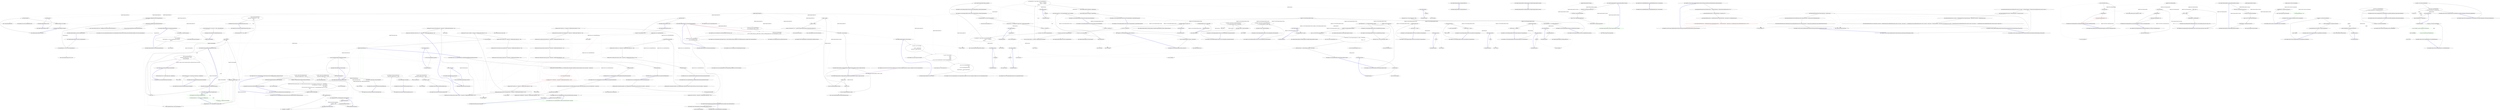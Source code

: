 digraph  {
n73 [label="HangFire.BackgroundJobServer", span=""];
n0 [cluster="HangFire.BackgroundJobServer.BackgroundJobServer()", label="Entry HangFire.BackgroundJobServer.BackgroundJobServer()", span="36-36"];
n1 [cluster="HangFire.BackgroundJobServer.BackgroundJobServer()", label="Exit HangFire.BackgroundJobServer.BackgroundJobServer()", span="36-36"];
n2 [cluster="HangFire.BackgroundJobServer.BackgroundJobServer(HangFire.BackgroundJobServerOptions)", label="Entry HangFire.BackgroundJobServer.BackgroundJobServer(HangFire.BackgroundJobServerOptions)", span="41-41"];
n3 [cluster="HangFire.BackgroundJobServer.BackgroundJobServer(HangFire.BackgroundJobServerOptions)", label="Exit HangFire.BackgroundJobServer.BackgroundJobServer(HangFire.BackgroundJobServerOptions)", span="41-41"];
n4 [cluster="HangFire.BackgroundJobServer.BackgroundJobServer(HangFire.BackgroundJobServerOptions, HangFire.JobStorage)", label="Entry HangFire.BackgroundJobServer.BackgroundJobServer(HangFire.BackgroundJobServerOptions, HangFire.JobStorage)", span="46-46"];
n5 [cluster="HangFire.BackgroundJobServer.BackgroundJobServer(HangFire.BackgroundJobServerOptions, HangFire.JobStorage)", label="options == null", span="48-48"];
n7 [cluster="HangFire.BackgroundJobServer.BackgroundJobServer(HangFire.BackgroundJobServerOptions, HangFire.JobStorage)", label="storage == null", span="49-49"];
n9 [cluster="HangFire.BackgroundJobServer.BackgroundJobServer(HangFire.BackgroundJobServerOptions, HangFire.JobStorage)", label="_options = options", span="51-51"];
n10 [cluster="HangFire.BackgroundJobServer.BackgroundJobServer(HangFire.BackgroundJobServerOptions, HangFire.JobStorage)", label="_storage = storage", span="52-52"];
n6 [cluster="HangFire.BackgroundJobServer.BackgroundJobServer(HangFire.BackgroundJobServerOptions, HangFire.JobStorage)", label="throw new ArgumentNullException(''options'');", span="48-48"];
n8 [cluster="HangFire.BackgroundJobServer.BackgroundJobServer(HangFire.BackgroundJobServerOptions, HangFire.JobStorage)", label="throw new ArgumentNullException(''storage'');", span="49-49"];
n11 [cluster="HangFire.BackgroundJobServer.BackgroundJobServer(HangFire.BackgroundJobServerOptions, HangFire.JobStorage)", label="_serverId = String.Format(''{0}:{1}'', _options.ServerName.ToLowerInvariant(), Process.GetCurrentProcess().Id)", span="54-54"];
n12 [cluster="HangFire.BackgroundJobServer.BackgroundJobServer(HangFire.BackgroundJobServerOptions, HangFire.JobStorage)", label="_serverRunner = GetServerRunner()", span="57-57"];
n15 [cluster="string.ToLowerInvariant()", label="Entry string.ToLowerInvariant()", span="0-0"];
n16 [cluster="System.Diagnostics.Process.GetCurrentProcess()", label="Entry System.Diagnostics.Process.GetCurrentProcess()", span="0-0"];
n17 [cluster="string.Format(string, object, object)", label="Entry string.Format(string, object, object)", span="0-0"];
n13 [cluster="HangFire.BackgroundJobServer.BackgroundJobServer(HangFire.BackgroundJobServerOptions, HangFire.JobStorage)", label="Exit HangFire.BackgroundJobServer.BackgroundJobServer(HangFire.BackgroundJobServerOptions, HangFire.JobStorage)", span="46-46"];
n14 [cluster="System.ArgumentNullException.ArgumentNullException(string)", label="Entry System.ArgumentNullException.ArgumentNullException(string)", span="0-0"];
n18 [cluster="HangFire.BackgroundJobServer.GetServerRunner()", label="Entry HangFire.BackgroundJobServer.GetServerRunner()", span="77-77"];
n19 [cluster="HangFire.BackgroundJobServer.Start()", label="Entry HangFire.BackgroundJobServer.Start()", span="60-60"];
n20 [cluster="HangFire.BackgroundJobServer.Start()", label="Logger.Info(''Starting HangFire Server...'')", span="62-62"];
n21 [cluster="HangFire.BackgroundJobServer.Start()", label="_serverRunner.Start()", span="63-63"];
n23 [cluster="Unk.Info", label="Entry Unk.Info", span=""];
n22 [cluster="HangFire.BackgroundJobServer.Start()", label="Exit HangFire.BackgroundJobServer.Start()", span="60-60"];
n24 [cluster="HangFire.Server.IServerComponentRunner.Start()", label="Entry HangFire.Server.IServerComponentRunner.Start()", span="22-22"];
n25 [cluster="HangFire.BackgroundJobServer.Stop()", label="Entry HangFire.BackgroundJobServer.Stop()", span="66-66"];
n26 [cluster="HangFire.BackgroundJobServer.Stop()", label="_serverRunner.Stop()", span="68-68"];
n27 [cluster="HangFire.BackgroundJobServer.Stop()", label="Exit HangFire.BackgroundJobServer.Stop()", span="66-66"];
n28 [cluster="HangFire.Server.IServerComponentRunner.Stop()", label="Entry HangFire.Server.IServerComponentRunner.Stop()", span="23-23"];
n29 [cluster="HangFire.BackgroundJobServer.Dispose()", label="Entry HangFire.BackgroundJobServer.Dispose()", span="71-71"];
n30 [cluster="HangFire.BackgroundJobServer.Dispose()", label="_serverRunner.Dispose()", span="73-73"];
n31 [cluster="HangFire.BackgroundJobServer.Dispose()", label="Logger.Info(''HangFire Server stopped.'')", span="74-74"];
n33 [cluster="System.IDisposable.Dispose()", label="Entry System.IDisposable.Dispose()", span="0-0"];
n32 [cluster="HangFire.BackgroundJobServer.Dispose()", label="Exit HangFire.BackgroundJobServer.Dispose()", span="71-71"];
n34 [cluster="HangFire.BackgroundJobServer.GetServerRunner()", label="var context = new ServerContext\r\n            {\r\n                Queues = _options.Queues,\r\n                WorkerCount = _options.WorkerCount\r\n            }", span="79-83"];
n35 [cluster="HangFire.BackgroundJobServer.GetServerRunner()", label="var server = new ServerCore(\r\n                _serverId, \r\n                context, \r\n                _storage, \r\n                new Lazy<IServerComponentRunner>(GetServerComponentsRunner))", span="85-89"];
n38 [cluster="HangFire.Server.ServerContext.ServerContext()", label="Entry HangFire.Server.ServerContext.ServerContext()", span="18-18"];
n36 [cluster="HangFire.BackgroundJobServer.GetServerRunner()", label="return new ServerComponentRunner(\r\n                server, \r\n                new ServerComponentRunnerOptions\r\n                {\r\n                    ShutdownTimeout = _options.ShutdownTimeout\r\n                });", span="91-96"];
n39 [cluster="HangFire.Server.ServerCore.ServerCore(string, HangFire.Server.ServerContext, HangFire.JobStorage, System.Lazy<HangFire.Server.IServerComponentRunner>)", label="Entry HangFire.Server.ServerCore.ServerCore(string, HangFire.Server.ServerContext, HangFire.JobStorage, System.Lazy<HangFire.Server.IServerComponentRunner>)", span="31-31"];
n40 [cluster="System.Lazy<T>.Lazy(System.Func<T>)", label="Entry System.Lazy<T>.Lazy(System.Func<T>)", span="0-0"];
n37 [cluster="HangFire.BackgroundJobServer.GetServerRunner()", label="Exit HangFire.BackgroundJobServer.GetServerRunner()", span="77-77"];
n41 [cluster="HangFire.Server.ServerComponentRunner.ServerComponentRunner(HangFire.Server.IServerComponent, HangFire.Server.ServerComponentRunnerOptions)", label="Entry HangFire.Server.ServerComponentRunner.ServerComponentRunner(HangFire.Server.IServerComponent, HangFire.Server.ServerComponentRunnerOptions)", span="41-41"];
n42 [cluster="HangFire.Server.ServerComponentRunnerOptions.ServerComponentRunnerOptions()", label="Entry HangFire.Server.ServerComponentRunnerOptions.ServerComponentRunnerOptions()", span="24-24"];
n43 [cluster="HangFire.BackgroundJobServer.GetServerComponentsRunner()", label="Entry HangFire.BackgroundJobServer.GetServerComponentsRunner()", span="99-99"];
n44 [cluster="HangFire.BackgroundJobServer.GetServerComponentsRunner()", label="var componentRunners = new List<IServerComponentRunner>()", span="101-101"];
n45 [cluster="HangFire.BackgroundJobServer.GetServerComponentsRunner()", label="componentRunners.AddRange(GetCommonComponentRunners())", span="103-103"];
n49 [cluster="System.Collections.Generic.List<T>.List()", label="Entry System.Collections.Generic.List<T>.List()", span="0-0"];
n46 [cluster="HangFire.BackgroundJobServer.GetServerComponentsRunner()", label="componentRunners.AddRange(GetStorageComponentRunners())", span="104-104"];
n47 [cluster="HangFire.BackgroundJobServer.GetServerComponentsRunner()", label="return new ServerComponentRunnerCollection(componentRunners);", span="106-106"];
n50 [cluster="HangFire.BackgroundJobServer.GetCommonComponentRunners()", label="Entry HangFire.BackgroundJobServer.GetCommonComponentRunners()", span="109-109"];
n51 [cluster="System.Collections.Generic.List<T>.AddRange(System.Collections.Generic.IEnumerable<T>)", label="Entry System.Collections.Generic.List<T>.AddRange(System.Collections.Generic.IEnumerable<T>)", span="0-0"];
n52 [cluster="HangFire.BackgroundJobServer.GetStorageComponentRunners()", label="Entry HangFire.BackgroundJobServer.GetStorageComponentRunners()", span="121-121"];
n48 [cluster="HangFire.BackgroundJobServer.GetServerComponentsRunner()", label="Exit HangFire.BackgroundJobServer.GetServerComponentsRunner()", span="99-99"];
n53 [cluster="HangFire.Server.ServerComponentRunnerCollection.ServerComponentRunnerCollection(System.Collections.Generic.IEnumerable<HangFire.Server.IServerComponentRunner>)", label="Entry HangFire.Server.ServerComponentRunnerCollection.ServerComponentRunnerCollection(System.Collections.Generic.IEnumerable<HangFire.Server.IServerComponentRunner>)", span="26-26"];
n54 [cluster="HangFire.BackgroundJobServer.GetCommonComponentRunners()", label="yield return new ServerComponentRunner(\r\n                new ServerHeartbeat(_storage, _serverId));", span="111-112"];
n55 [cluster="HangFire.BackgroundJobServer.GetCommonComponentRunners()", label="yield return new WorkerManager(\r\n                _serverId, _options.WorkerCount, _options.Queues, _storage, new JobPerformanceProcess(), new StateMachineFactory(_storage));", span="114-115"];
n56 [cluster="HangFire.BackgroundJobServer.GetCommonComponentRunners()", label="yield return new ServerComponentRunner(\r\n                new ServerWatchdog(_storage));", span="117-118"];
n58 [cluster="HangFire.Server.ServerComponentRunner.ServerComponentRunner(HangFire.Server.IServerComponent)", label="Entry HangFire.Server.ServerComponentRunner.ServerComponentRunner(HangFire.Server.IServerComponent)", span="36-36"];
n59 [cluster="HangFire.Server.ServerHeartbeat.ServerHeartbeat(HangFire.JobStorage, string)", label="Entry HangFire.Server.ServerHeartbeat.ServerHeartbeat(HangFire.JobStorage, string)", span="28-28"];
n60 [cluster="HangFire.Server.WorkerManager.WorkerManager(string, int, string[], HangFire.JobStorage, HangFire.Server.IJobPerformanceProcess, HangFire.States.IStateMachineFactory)", label="Entry HangFire.Server.WorkerManager.WorkerManager(string, int, string[], HangFire.JobStorage, HangFire.Server.IJobPerformanceProcess, HangFire.States.IStateMachineFactory)", span="32-32"];
n61 [cluster="HangFire.Server.JobPerformanceProcess.JobPerformanceProcess()", label="Entry HangFire.Server.JobPerformanceProcess.JobPerformanceProcess()", span="28-28"];
n62 [cluster="HangFire.States.StateMachineFactory.StateMachineFactory(HangFire.JobStorage)", label="Entry HangFire.States.StateMachineFactory.StateMachineFactory(HangFire.JobStorage)", span="16-16"];
n57 [cluster="HangFire.BackgroundJobServer.GetCommonComponentRunners()", label="Exit HangFire.BackgroundJobServer.GetCommonComponentRunners()", span="109-109"];
n63 [cluster="HangFire.Server.ServerWatchdog.ServerWatchdog(HangFire.JobStorage)", label="Entry HangFire.Server.ServerWatchdog.ServerWatchdog(HangFire.JobStorage)", span="29-29"];
n64 [cluster="HangFire.BackgroundJobServer.GetStorageComponentRunners()", label="var components = _storage.GetComponents()", span="123-123"];
n65 [cluster="HangFire.BackgroundJobServer.GetStorageComponentRunners()", label="return components\r\n                .Select(component => new ServerComponentRunner(component))\r\n                .ToArray();", span="125-127"];
n67 [cluster="HangFire.JobStorage.GetComponents()", label="Entry HangFire.JobStorage.GetComponents()", span="57-57"];
n66 [cluster="HangFire.BackgroundJobServer.GetStorageComponentRunners()", label="Exit HangFire.BackgroundJobServer.GetStorageComponentRunners()", span="121-121"];
n68 [cluster="Unk.Select", label="Entry Unk.Select", span=""];
n69 [cluster="Unk.ToArray", label="Entry Unk.ToArray", span=""];
n70 [cluster="lambda expression", label="Entry lambda expression", span="126-126"];
n71 [cluster="lambda expression", label="new ServerComponentRunner(component)", span="126-126"];
n72 [cluster="lambda expression", label="Exit lambda expression", span="126-126"];
m0_35 [cluster="HangFire.Core.Tests.BackgroundJobServerFacts.Ctor_HasDefaultValue_ForStorage()", file="BackgroundJobServerFacts.cs", label="Entry HangFire.Core.Tests.BackgroundJobServerFacts.Ctor_HasDefaultValue_ForStorage()", span="47-47"];
m0_36 [cluster="HangFire.Core.Tests.BackgroundJobServerFacts.Ctor_HasDefaultValue_ForStorage()", file="BackgroundJobServerFacts.cs", label="JobStorage.Current = new Mock<JobStorage>().Object", span="49-49"];
m0_37 [cluster="HangFire.Core.Tests.BackgroundJobServerFacts.Ctor_HasDefaultValue_ForStorage()", file="BackgroundJobServerFacts.cs", label="Assert.DoesNotThrow(() => new BackgroundJobServer(_options))", span="50-50"];
m0_38 [cluster="HangFire.Core.Tests.BackgroundJobServerFacts.Ctor_HasDefaultValue_ForStorage()", file="BackgroundJobServerFacts.cs", label="Exit HangFire.Core.Tests.BackgroundJobServerFacts.Ctor_HasDefaultValue_ForStorage()", span="47-47"];
m0_86 [cluster="HangFire.Core.Tests.BackgroundJobServerFacts.GetServerComponentsRunner_ContainsDefaultComponents()", file="BackgroundJobServerFacts.cs", label="Entry HangFire.Core.Tests.BackgroundJobServerFacts.GetServerComponentsRunner_ContainsDefaultComponents()", span="96-96"];
m0_87 [cluster="HangFire.Core.Tests.BackgroundJobServerFacts.GetServerComponentsRunner_ContainsDefaultComponents()", file="BackgroundJobServerFacts.cs", label="var server = CreateServer()", span="99-99"];
m0_88 [cluster="HangFire.Core.Tests.BackgroundJobServerFacts.GetServerComponentsRunner_ContainsDefaultComponents()", file="BackgroundJobServerFacts.cs", label="var runners = server.GetServerComponentsRunner()", span="102-102"];
m0_89 [cluster="HangFire.Core.Tests.BackgroundJobServerFacts.GetServerComponentsRunner_ContainsDefaultComponents()", file="BackgroundJobServerFacts.cs", label="Assert.True(runners.Select(x => x.GetType()).Contains(typeof(WorkerManager)))", span="105-105"];
m0_90 [cluster="HangFire.Core.Tests.BackgroundJobServerFacts.GetServerComponentsRunner_ContainsDefaultComponents()", file="BackgroundJobServerFacts.cs", label="var componentTypes = runners.OfType<ServerComponentRunner>()\r\n                .Select(x => x.Component)\r\n                .Select(x => x.GetType())\r\n                .ToArray()", span="107-110"];
m0_91 [cluster="HangFire.Core.Tests.BackgroundJobServerFacts.GetServerComponentsRunner_ContainsDefaultComponents()", file="BackgroundJobServerFacts.cs", label="Assert.Contains(typeof(ServerHeartbeat), componentTypes)", span="112-112"];
m0_92 [cluster="HangFire.Core.Tests.BackgroundJobServerFacts.GetServerComponentsRunner_ContainsDefaultComponents()", file="BackgroundJobServerFacts.cs", label="Assert.Contains(typeof(ServerWatchdog), componentTypes)", span="113-113"];
m0_93 [cluster="HangFire.Core.Tests.BackgroundJobServerFacts.GetServerComponentsRunner_ContainsDefaultComponents()", file="BackgroundJobServerFacts.cs", label="Exit HangFire.Core.Tests.BackgroundJobServerFacts.GetServerComponentsRunner_ContainsDefaultComponents()", span="96-96"];
m0_22 [cluster="Unk.Equal", file="BackgroundJobServerFacts.cs", label="Entry Unk.Equal", span=""];
m0_65 [cluster="Unk.Stop", file="BackgroundJobServerFacts.cs", label="Entry Unk.Stop", span=""];
m0_83 [cluster="HangFire.Core.Tests.BackgroundJobServerFacts.CreateServer()", file="BackgroundJobServerFacts.cs", label="Entry HangFire.Core.Tests.BackgroundJobServerFacts.CreateServer()", span="136-136"];
m0_127 [cluster="HangFire.Core.Tests.BackgroundJobServerFacts.CreateServer()", file="BackgroundJobServerFacts.cs", label="return new BackgroundJobServer(_options, _storage.Object);", span="138-138"];
m0_128 [cluster="HangFire.Core.Tests.BackgroundJobServerFacts.CreateServer()", file="BackgroundJobServerFacts.cs", label="Exit HangFire.Core.Tests.BackgroundJobServerFacts.CreateServer()", span="136-136"];
m0_61 [cluster="HangFire.Core.Tests.BackgroundJobServerFacts.Stop_StopsTheServerComponentRunner()", file="BackgroundJobServerFacts.cs", label="Entry HangFire.Core.Tests.BackgroundJobServerFacts.Stop_StopsTheServerComponentRunner()", span="69-69"];
m0_62 [cluster="HangFire.Core.Tests.BackgroundJobServerFacts.Stop_StopsTheServerComponentRunner()", file="BackgroundJobServerFacts.cs", label="_serverMock.Object.Stop()", span="71-71"];
m0_63 [cluster="HangFire.Core.Tests.BackgroundJobServerFacts.Stop_StopsTheServerComponentRunner()", file="BackgroundJobServerFacts.cs", label="_runner.Verify(x => x.Stop())", span="73-73"];
m0_64 [cluster="HangFire.Core.Tests.BackgroundJobServerFacts.Stop_StopsTheServerComponentRunner()", file="BackgroundJobServerFacts.cs", label="Exit HangFire.Core.Tests.BackgroundJobServerFacts.Stop_StopsTheServerComponentRunner()", span="69-69"];
m0_103 [cluster="object.GetType()", file="BackgroundJobServerFacts.cs", label="Entry object.GetType()", span="0-0"];
m0_39 [cluster="Unk.DoesNotThrow", file="BackgroundJobServerFacts.cs", label="Entry Unk.DoesNotThrow", span=""];
m0_69 [cluster="HangFire.Core.Tests.BackgroundJobServerFacts.Dispose_DisposesServerComponentRunner()", file="BackgroundJobServerFacts.cs", label="Entry HangFire.Core.Tests.BackgroundJobServerFacts.Dispose_DisposesServerComponentRunner()", span="77-77"];
m0_70 [cluster="HangFire.Core.Tests.BackgroundJobServerFacts.Dispose_DisposesServerComponentRunner()", file="BackgroundJobServerFacts.cs", label="_serverMock.Object.Dispose()", span="79-79"];
m0_71 [cluster="HangFire.Core.Tests.BackgroundJobServerFacts.Dispose_DisposesServerComponentRunner()", file="BackgroundJobServerFacts.cs", label="_runner.Verify(x => x.Dispose())", span="81-81"];
m0_72 [cluster="HangFire.Core.Tests.BackgroundJobServerFacts.Dispose_DisposesServerComponentRunner()", file="BackgroundJobServerFacts.cs", label="Exit HangFire.Core.Tests.BackgroundJobServerFacts.Dispose_DisposesServerComponentRunner()", span="77-77"];
m0_9 [cluster="Mock<IServerComponentRunner>.cstr", file="BackgroundJobServerFacts.cs", label="Entry Mock<IServerComponentRunner>.cstr", span=""];
m0_21 [cluster="Unk.>", file="BackgroundJobServerFacts.cs", label="Entry Unk.>", span=""];
m0_111 [cluster="HangFire.Core.Tests.BackgroundJobServerFacts.GetServerComponentsRunner_ContainsStorageComponents()", file="BackgroundJobServerFacts.cs", label="Entry HangFire.Core.Tests.BackgroundJobServerFacts.GetServerComponentsRunner_ContainsStorageComponents()", span="117-117"];
m0_112 [cluster="HangFire.Core.Tests.BackgroundJobServerFacts.GetServerComponentsRunner_ContainsStorageComponents()", file="BackgroundJobServerFacts.cs", label="var storageComponent = new Mock<IServerComponent>()", span="120-120"];
m0_113 [cluster="HangFire.Core.Tests.BackgroundJobServerFacts.GetServerComponentsRunner_ContainsStorageComponents()", file="BackgroundJobServerFacts.cs", label="_storage.Setup(x => x.GetComponents()).Returns(new[] { storageComponent.Object })", span="121-121"];
m0_117 [cluster="HangFire.Core.Tests.BackgroundJobServerFacts.GetServerComponentsRunner_ContainsStorageComponents()", file="BackgroundJobServerFacts.cs", label="Assert.Contains(storageComponent.Object, components)", span="133-133"];
m0_114 [cluster="HangFire.Core.Tests.BackgroundJobServerFacts.GetServerComponentsRunner_ContainsStorageComponents()", file="BackgroundJobServerFacts.cs", label="var server = CreateServer()", span="123-123"];
m0_115 [cluster="HangFire.Core.Tests.BackgroundJobServerFacts.GetServerComponentsRunner_ContainsStorageComponents()", file="BackgroundJobServerFacts.cs", label="var runners = server.GetServerComponentsRunner()", span="126-126"];
m0_116 [cluster="HangFire.Core.Tests.BackgroundJobServerFacts.GetServerComponentsRunner_ContainsStorageComponents()", file="BackgroundJobServerFacts.cs", label="var components = runners.OfType<ServerComponentRunner>()\r\n                .Select(x => x.Component)\r\n                .ToArray()", span="129-131"];
m0_118 [cluster="HangFire.Core.Tests.BackgroundJobServerFacts.GetServerComponentsRunner_ContainsStorageComponents()", file="BackgroundJobServerFacts.cs", label="Exit HangFire.Core.Tests.BackgroundJobServerFacts.GetServerComponentsRunner_ContainsStorageComponents()", span="117-117"];
m0_0 [cluster="HangFire.Core.Tests.BackgroundJobServerFacts.BackgroundJobServerFacts()", file="BackgroundJobServerFacts.cs", label="Entry HangFire.Core.Tests.BackgroundJobServerFacts.BackgroundJobServerFacts()", span="15-15"];
m0_1 [cluster="HangFire.Core.Tests.BackgroundJobServerFacts.BackgroundJobServerFacts()", file="BackgroundJobServerFacts.cs", label="_storage = new Mock<JobStorage>()", span="17-17"];
m0_2 [cluster="HangFire.Core.Tests.BackgroundJobServerFacts.BackgroundJobServerFacts()", file="BackgroundJobServerFacts.cs", label="_options = new BackgroundJobServerOptions()", span="18-18"];
m0_3 [cluster="HangFire.Core.Tests.BackgroundJobServerFacts.BackgroundJobServerFacts()", file="BackgroundJobServerFacts.cs", label="_runner = new Mock<IServerComponentRunner>()", span="20-20"];
m0_4 [cluster="HangFire.Core.Tests.BackgroundJobServerFacts.BackgroundJobServerFacts()", file="BackgroundJobServerFacts.cs", label="_serverMock = new Mock<BackgroundJobServer>(_options, _storage.Object)\r\n            {\r\n                CallBase = true\r\n            }", span="21-24"];
m0_5 [cluster="HangFire.Core.Tests.BackgroundJobServerFacts.BackgroundJobServerFacts()", file="BackgroundJobServerFacts.cs", label="_serverMock.Setup(x => x.GetServerRunner()).Returns(_runner.Object)", span="25-25"];
m0_6 [cluster="HangFire.Core.Tests.BackgroundJobServerFacts.BackgroundJobServerFacts()", file="BackgroundJobServerFacts.cs", label="Exit HangFire.Core.Tests.BackgroundJobServerFacts.BackgroundJobServerFacts()", span="15-15"];
m0_123 [cluster="Unk.GetComponents", file="BackgroundJobServerFacts.cs", label="Entry Unk.GetComponents", span=""];
m0_44 [cluster="HangFire.Core.Tests.BackgroundJobServerFacts.Ctor_HasDefaultValue_ForOptions()", file="BackgroundJobServerFacts.cs", label="Entry HangFire.Core.Tests.BackgroundJobServerFacts.Ctor_HasDefaultValue_ForOptions()", span="54-54"];
m0_45 [cluster="HangFire.Core.Tests.BackgroundJobServerFacts.Ctor_HasDefaultValue_ForOptions()", file="BackgroundJobServerFacts.cs", label="JobStorage.Current = new Mock<JobStorage>().Object", span="56-56"];
m0_46 [cluster="HangFire.Core.Tests.BackgroundJobServerFacts.Ctor_HasDefaultValue_ForOptions()", file="BackgroundJobServerFacts.cs", label="Assert.DoesNotThrow(() => new BackgroundJobServer())", span="57-57"];
m0_47 [cluster="HangFire.Core.Tests.BackgroundJobServerFacts.Ctor_HasDefaultValue_ForOptions()", file="BackgroundJobServerFacts.cs", label="Exit HangFire.Core.Tests.BackgroundJobServerFacts.Ctor_HasDefaultValue_ForOptions()", span="54-54"];
m0_77 [cluster="HangFire.Core.Tests.BackgroundJobServerFacts.GetServerRunner_ReturnsNonNullResult()", file="BackgroundJobServerFacts.cs", label="Entry HangFire.Core.Tests.BackgroundJobServerFacts.GetServerRunner_ReturnsNonNullResult()", span="85-85"];
m0_78 [cluster="HangFire.Core.Tests.BackgroundJobServerFacts.GetServerRunner_ReturnsNonNullResult()", file="BackgroundJobServerFacts.cs", label="var server = CreateServer()", span="87-87"];
m0_79 [cluster="HangFire.Core.Tests.BackgroundJobServerFacts.GetServerRunner_ReturnsNonNullResult()", file="BackgroundJobServerFacts.cs", label="var runner = server.GetServerRunner()", span="89-89"];
m0_80 [cluster="HangFire.Core.Tests.BackgroundJobServerFacts.GetServerRunner_ReturnsNonNullResult()", file="BackgroundJobServerFacts.cs", label="Assert.NotNull(runner)", span="91-91"];
m0_81 [cluster="HangFire.Core.Tests.BackgroundJobServerFacts.GetServerRunner_ReturnsNonNullResult()", file="BackgroundJobServerFacts.cs", label="Assert.IsType<ServerCore>(((ServerComponentRunner) runner).Component)", span="92-92"];
m0_82 [cluster="HangFire.Core.Tests.BackgroundJobServerFacts.GetServerRunner_ReturnsNonNullResult()", file="BackgroundJobServerFacts.cs", label="Exit HangFire.Core.Tests.BackgroundJobServerFacts.GetServerRunner_ReturnsNonNullResult()", span="85-85"];
m0_85 [cluster="Unk.NotNull", file="BackgroundJobServerFacts.cs", label="Entry Unk.NotNull", span=""];
m0_43 [cluster="HangFire.BackgroundJobServer.BackgroundJobServer(HangFire.BackgroundJobServerOptions)", file="BackgroundJobServerFacts.cs", label="Entry HangFire.BackgroundJobServer.BackgroundJobServer(HangFire.BackgroundJobServerOptions)", span="41-41"];
m0_11 [cluster="Unk.Setup", file="BackgroundJobServerFacts.cs", label="Entry Unk.Setup", span=""];
m0_51 [cluster="HangFire.BackgroundJobServer.BackgroundJobServer()", file="BackgroundJobServerFacts.cs", label="Entry HangFire.BackgroundJobServer.BackgroundJobServer()", span="36-36"];
m0_73 [cluster="Unk.Dispose", file="BackgroundJobServerFacts.cs", label="Entry Unk.Dispose", span=""];
m0_34 [cluster="HangFire.BackgroundJobServer.BackgroundJobServer(HangFire.BackgroundJobServerOptions, HangFire.JobStorage)", file="BackgroundJobServerFacts.cs", label="Entry HangFire.BackgroundJobServer.BackgroundJobServer(HangFire.BackgroundJobServerOptions, HangFire.JobStorage)", span="46-46"];
m0_10 [cluster="Mock<BackgroundJobServer>.cstr", file="BackgroundJobServerFacts.cs", label="Entry Mock<BackgroundJobServer>.cstr", span=""];
m0_119 [cluster="Mock<IServerComponent>.cstr", file="BackgroundJobServerFacts.cs", label="Entry Mock<IServerComponent>.cstr", span=""];
m0_52 [cluster="HangFire.Core.Tests.BackgroundJobServerFacts.Start_StartsTheServerComponentRunner()", file="BackgroundJobServerFacts.cs", label="Entry HangFire.Core.Tests.BackgroundJobServerFacts.Start_StartsTheServerComponentRunner()", span="61-61"];
m0_53 [cluster="HangFire.Core.Tests.BackgroundJobServerFacts.Start_StartsTheServerComponentRunner()", file="BackgroundJobServerFacts.cs", label="_serverMock.Object.Start()", span="63-63"];
m0_54 [cluster="HangFire.Core.Tests.BackgroundJobServerFacts.Start_StartsTheServerComponentRunner()", file="BackgroundJobServerFacts.cs", label="_runner.Verify(x => x.Start())", span="65-65"];
m0_55 [cluster="HangFire.Core.Tests.BackgroundJobServerFacts.Start_StartsTheServerComponentRunner()", file="BackgroundJobServerFacts.cs", label="Exit HangFire.Core.Tests.BackgroundJobServerFacts.Start_StartsTheServerComponentRunner()", span="61-61"];
m0_94 [cluster="HangFire.BackgroundJobServer.GetServerComponentsRunner()", file="BackgroundJobServerFacts.cs", label="Entry HangFire.BackgroundJobServer.GetServerComponentsRunner()", span="99-99"];
m0_98 [cluster="System.Collections.IEnumerable.OfType<TResult>()", file="BackgroundJobServerFacts.cs", label="Entry System.Collections.IEnumerable.OfType<TResult>()", span="0-0"];
m0_17 [cluster="HangFire.Core.Tests.BackgroundJobServerFacts.Ctor_ThrowsAnException_WhenOptionsValueIsNull()", file="BackgroundJobServerFacts.cs", label="Entry HangFire.Core.Tests.BackgroundJobServerFacts.Ctor_ThrowsAnException_WhenOptionsValueIsNull()", span="29-29"];
m0_18 [cluster="HangFire.Core.Tests.BackgroundJobServerFacts.Ctor_ThrowsAnException_WhenOptionsValueIsNull()", file="BackgroundJobServerFacts.cs", label="var exception = Assert.Throws<ArgumentNullException>(\r\n                () => new BackgroundJobServer(null, _storage.Object))", span="31-32"];
m0_19 [cluster="HangFire.Core.Tests.BackgroundJobServerFacts.Ctor_ThrowsAnException_WhenOptionsValueIsNull()", file="BackgroundJobServerFacts.cs", label="Assert.Equal(''options'', exception.ParamName)", span="34-34"];
m0_20 [cluster="HangFire.Core.Tests.BackgroundJobServerFacts.Ctor_ThrowsAnException_WhenOptionsValueIsNull()", file="BackgroundJobServerFacts.cs", label="Exit HangFire.Core.Tests.BackgroundJobServerFacts.Ctor_ThrowsAnException_WhenOptionsValueIsNull()", span="29-29"];
m0_124 [cluster="lambda expression", file="BackgroundJobServerFacts.cs", label="Entry lambda expression", span="130-130"];
m0_13 [cluster="lambda expression", file="BackgroundJobServerFacts.cs", label="Entry lambda expression", span="25-25"];
m0_14 [cluster="lambda expression", file="BackgroundJobServerFacts.cs", label="x.GetServerRunner()", span="25-25"];
m0_15 [cluster="lambda expression", file="BackgroundJobServerFacts.cs", label="Exit lambda expression", span="25-25"];
m0_23 [cluster="lambda expression", file="BackgroundJobServerFacts.cs", label="Entry lambda expression", span="32-32"];
m0_24 [cluster="lambda expression", file="BackgroundJobServerFacts.cs", label="new BackgroundJobServer(null, _storage.Object)", span="32-32"];
m0_25 [cluster="lambda expression", file="BackgroundJobServerFacts.cs", label="Exit lambda expression", span="32-32"];
m0_31 [cluster="lambda expression", file="BackgroundJobServerFacts.cs", label="Entry lambda expression", span="41-41"];
m0_32 [cluster="lambda expression", file="BackgroundJobServerFacts.cs", label="new BackgroundJobServer(_options, null)", span="41-41"];
m0_33 [cluster="lambda expression", file="BackgroundJobServerFacts.cs", label="Exit lambda expression", span="41-41"];
m0_40 [cluster="lambda expression", file="BackgroundJobServerFacts.cs", label="Entry lambda expression", span="50-50"];
m0_41 [cluster="lambda expression", file="BackgroundJobServerFacts.cs", label="new BackgroundJobServer(_options)", span="50-50"];
m0_42 [cluster="lambda expression", file="BackgroundJobServerFacts.cs", label="Exit lambda expression", span="50-50"];
m0_48 [cluster="lambda expression", file="BackgroundJobServerFacts.cs", label="Entry lambda expression", span="57-57"];
m0_49 [cluster="lambda expression", file="BackgroundJobServerFacts.cs", label="new BackgroundJobServer()", span="57-57"];
m0_50 [cluster="lambda expression", file="BackgroundJobServerFacts.cs", label="Exit lambda expression", span="57-57"];
m0_58 [cluster="lambda expression", file="BackgroundJobServerFacts.cs", label="Entry lambda expression", span="65-65"];
m0_59 [cluster="lambda expression", file="BackgroundJobServerFacts.cs", label="x.Start()", span="65-65"];
m0_60 [cluster="lambda expression", file="BackgroundJobServerFacts.cs", label="Exit lambda expression", span="65-65"];
m0_66 [cluster="lambda expression", file="BackgroundJobServerFacts.cs", label="Entry lambda expression", span="73-73"];
m0_67 [cluster="lambda expression", file="BackgroundJobServerFacts.cs", label="x.Stop()", span="73-73"];
m0_68 [cluster="lambda expression", file="BackgroundJobServerFacts.cs", label="Exit lambda expression", span="73-73"];
m0_74 [cluster="lambda expression", file="BackgroundJobServerFacts.cs", label="Entry lambda expression", span="81-81"];
m0_75 [cluster="lambda expression", file="BackgroundJobServerFacts.cs", label="x.Dispose()", span="81-81"];
m0_76 [cluster="lambda expression", file="BackgroundJobServerFacts.cs", label="Exit lambda expression", span="81-81"];
m0_100 [cluster="lambda expression", file="BackgroundJobServerFacts.cs", label="Entry lambda expression", span="105-105"];
m0_104 [cluster="lambda expression", file="BackgroundJobServerFacts.cs", label="Entry lambda expression", span="108-108"];
m0_107 [cluster="lambda expression", file="BackgroundJobServerFacts.cs", label="Entry lambda expression", span="109-109"];
m0_101 [cluster="lambda expression", file="BackgroundJobServerFacts.cs", label="x.GetType()", span="105-105"];
m0_102 [cluster="lambda expression", file="BackgroundJobServerFacts.cs", label="Exit lambda expression", span="105-105"];
m0_105 [cluster="lambda expression", file="BackgroundJobServerFacts.cs", label="x.Component", span="108-108"];
m0_106 [cluster="lambda expression", file="BackgroundJobServerFacts.cs", label="Exit lambda expression", span="108-108"];
m0_108 [cluster="lambda expression", file="BackgroundJobServerFacts.cs", label="x.GetType()", span="109-109"];
m0_109 [cluster="lambda expression", file="BackgroundJobServerFacts.cs", label="Exit lambda expression", span="109-109"];
m0_120 [cluster="lambda expression", file="BackgroundJobServerFacts.cs", label="Entry lambda expression", span="121-121"];
m0_121 [cluster="lambda expression", file="BackgroundJobServerFacts.cs", label="x.GetComponents()", span="121-121"];
m0_122 [cluster="lambda expression", file="BackgroundJobServerFacts.cs", label="Exit lambda expression", span="121-121"];
m0_125 [cluster="lambda expression", file="BackgroundJobServerFacts.cs", label="x.Component", span="130-130"];
m0_126 [cluster="lambda expression", file="BackgroundJobServerFacts.cs", label="Exit lambda expression", span="130-130"];
m0_96 [cluster="Unk.Contains", file="BackgroundJobServerFacts.cs", label="Entry Unk.Contains", span=""];
m0_16 [cluster="Unk.GetServerRunner", file="BackgroundJobServerFacts.cs", label="Entry Unk.GetServerRunner", span=""];
m0_56 [cluster="Unk.Start", file="BackgroundJobServerFacts.cs", label="Entry Unk.Start", span=""];
m0_95 [cluster="Unk.Select", file="BackgroundJobServerFacts.cs", label="Entry Unk.Select", span=""];
m0_110 [cluster="Unk.GetType", file="BackgroundJobServerFacts.cs", label="Entry Unk.GetType", span=""];
m0_27 [cluster="HangFire.Core.Tests.BackgroundJobServerFacts.Ctor_ThrowsAnException_WhenStorageIsNull()", file="BackgroundJobServerFacts.cs", label="Entry HangFire.Core.Tests.BackgroundJobServerFacts.Ctor_ThrowsAnException_WhenStorageIsNull()", span="38-38"];
m0_28 [cluster="HangFire.Core.Tests.BackgroundJobServerFacts.Ctor_ThrowsAnException_WhenStorageIsNull()", file="BackgroundJobServerFacts.cs", label="var exception = Assert.Throws<ArgumentNullException>(\r\n                () => new BackgroundJobServer(_options, null))", span="40-41"];
m0_29 [cluster="HangFire.Core.Tests.BackgroundJobServerFacts.Ctor_ThrowsAnException_WhenStorageIsNull()", file="BackgroundJobServerFacts.cs", label="Assert.Equal(''storage'', exception.ParamName)", span="43-43"];
m0_30 [cluster="HangFire.Core.Tests.BackgroundJobServerFacts.Ctor_ThrowsAnException_WhenStorageIsNull()", file="BackgroundJobServerFacts.cs", label="Exit HangFire.Core.Tests.BackgroundJobServerFacts.Ctor_ThrowsAnException_WhenStorageIsNull()", span="38-38"];
m0_97 [cluster="Unk.True", file="BackgroundJobServerFacts.cs", label="Entry Unk.True", span=""];
m0_84 [cluster="HangFire.BackgroundJobServer.GetServerRunner()", file="BackgroundJobServerFacts.cs", label="Entry HangFire.BackgroundJobServer.GetServerRunner()", span="77-77"];
m0_8 [cluster="HangFire.BackgroundJobServerOptions.BackgroundJobServerOptions()", file="BackgroundJobServerFacts.cs", label="Entry HangFire.BackgroundJobServerOptions.BackgroundJobServerOptions()", span="11-11"];
m0_12 [cluster="Unk.Returns", file="BackgroundJobServerFacts.cs", label="Entry Unk.Returns", span=""];
m0_26 [cluster="BackgroundJobServer.cstr", file="BackgroundJobServerFacts.cs", label="Entry BackgroundJobServer.cstr", span=""];
m0_57 [cluster="Unk.Verify", file="BackgroundJobServerFacts.cs", label="Entry Unk.Verify", span=""];
m0_7 [cluster="Mock<JobStorage>.cstr", file="BackgroundJobServerFacts.cs", label="Entry Mock<JobStorage>.cstr", span=""];
m0_129 [file="BackgroundJobServerFacts.cs", label="HangFire.Core.Tests.BackgroundJobServerFacts", span=""];
m1_0 [cluster="HangFire.BackgroundJobServerOptions.BackgroundJobServerOptions()", file="BackgroundJobServerOptions.cs", label="Entry HangFire.BackgroundJobServerOptions.BackgroundJobServerOptions()", span="11-11"];
m1_1 [cluster="HangFire.BackgroundJobServerOptions.BackgroundJobServerOptions()", file="BackgroundJobServerOptions.cs", label="WorkerCount = Environment.ProcessorCount * 5", span="13-13"];
m1_2 [cluster="HangFire.BackgroundJobServerOptions.BackgroundJobServerOptions()", file="BackgroundJobServerOptions.cs", label="ServerName = Environment.MachineName", span="14-14"];
m1_3 [cluster="HangFire.BackgroundJobServerOptions.BackgroundJobServerOptions()", file="BackgroundJobServerOptions.cs", label="Queues = new[] { EnqueuedState.DefaultQueue }", span="15-15"];
m1_4 [cluster="HangFire.BackgroundJobServerOptions.BackgroundJobServerOptions()", file="BackgroundJobServerOptions.cs", label="ShutdownTimeout = TimeSpan.FromSeconds(15)", span="16-16"];
m1_5 [cluster="HangFire.BackgroundJobServerOptions.BackgroundJobServerOptions()", color=green, community=0, file="BackgroundJobServerOptions.cs", label="8: Exit HangFire.BackgroundJobServerOptions.BackgroundJobServerOptions()", span="11-11"];
m1_6 [cluster="System.TimeSpan.FromSeconds(double)", file="BackgroundJobServerOptions.cs", label="Entry System.TimeSpan.FromSeconds(double)", span="0-0"];
m1_7 [file="BackgroundJobServerOptions.cs", label="HangFire.BackgroundJobServerOptions", span=""];
m2_0 [cluster="Hangfire.Client.CreateJobFailedException.CreateJobFailedException(string, System.Exception)", file="BackgroundJobServerOptionsFacts.cs", label="Entry Hangfire.Client.CreateJobFailedException.CreateJobFailedException(string, System.Exception)", span="33-33"];
m2_1 [cluster="Hangfire.Client.CreateJobFailedException.CreateJobFailedException(string, System.Exception)", file="BackgroundJobServerOptionsFacts.cs", label="Exit Hangfire.Client.CreateJobFailedException.CreateJobFailedException(string, System.Exception)", span="33-33"];
m3_11 [cluster="string.EndsWith(string, System.StringComparison)", file="ConnectionFacts.cs", label="Entry string.EndsWith(string, System.StringComparison)", span="0-0"];
m3_16 [cluster="HangFire.Tests.QueueSteps.GivenTheJobInTheQueue(string, string)", file="ConnectionFacts.cs", label="Entry HangFire.Tests.QueueSteps.GivenTheJobInTheQueue(string, string)", span="41-41"];
m3_17 [cluster="HangFire.Tests.QueueSteps.GivenTheJobInTheQueue(string, string)", file="ConnectionFacts.cs", label="Given(String.Format(''the '{0}' job'', jobId))", span="43-43"];
m3_18 [cluster="HangFire.Tests.QueueSteps.GivenTheJobInTheQueue(string, string)", file="ConnectionFacts.cs", label="Redis.Client.EnqueueItemOnList(\r\n                String.Format(''hangfire:queue:{0}'', queue),\r\n                jobId)", span="45-47"];
m3_19 [cluster="HangFire.Tests.QueueSteps.GivenTheJobInTheQueue(string, string)", file="ConnectionFacts.cs", label="Exit HangFire.Tests.QueueSteps.GivenTheJobInTheQueue(string, string)", span="41-41"];
m3_2 [cluster="HangFire.Web.FontsHandler.FontsHandler(string)", color=green, community=0, file="ConnectionFacts.cs", label="28: fontName.EndsWith(''.eot'', StringComparison.OrdinalIgnoreCase)", span="27-27"];
m3_3 [cluster="HangFire.Web.FontsHandler.FontsHandler(string)", color=green, community=0, file="ConnectionFacts.cs", label="28: ContentType = ''application/vnd.ms-fontobject''", span="29-29"];
m3_4 [cluster="HangFire.Web.FontsHandler.FontsHandler(string)", file="ConnectionFacts.cs", label="fontName.EndsWith(''.svg'', StringComparison.OrdinalIgnoreCase)", span="31-31"];
m3_5 [cluster="HangFire.Web.FontsHandler.FontsHandler(string)", file="ConnectionFacts.cs", label="ContentType = ''image/svg+xml''", span="33-33"];
m3_43 [cluster="Unk.AreEqual", file="ConnectionFacts.cs", label="Entry Unk.AreEqual", span=""];
m3_42 [cluster="Unk.GetListCount", file="ConnectionFacts.cs", label="Entry Unk.GetListCount", span=""];
m3_0 [cluster="HangFire.Tests.QueueSteps.GivenAnEmptyQueue()", file="ConnectionFacts.cs", label="Entry HangFire.Tests.QueueSteps.GivenAnEmptyQueue()", span="14-14"];
m3_1 [cluster="HangFire.Tests.QueueSteps.GivenAnEmptyQueue()", color=green, community=0, file="ConnectionFacts.cs", label="28: Exit HangFire.Tests.QueueSteps.GivenAnEmptyQueue()", span="14-14"];
m3_7 [cluster="HangFire.Tests.QueueSteps.GivenAJobInTheQueue(string)", file="ConnectionFacts.cs", label="Entry HangFire.Tests.QueueSteps.GivenAJobInTheQueue(string)", span="25-25"];
m3_9 [cluster="HangFire.Tests.QueueSteps.GivenAJobInTheQueue(string)", file="ConnectionFacts.cs", label="Redis.Client.EnqueueItemOnList(\r\n                String.Format(''hangfire:queue:{0}'', queue),\r\n                JobSteps.DefaultJobId)", span="29-31"];
m3_6 [cluster="Unk.Given", file="ConnectionFacts.cs", label="Entry Unk.Given", span=""];
m3_8 [cluster="HangFire.Tests.QueueSteps.GivenAJobInTheQueue(string)", file="ConnectionFacts.cs", label="Given(''a job'')", span="27-27"];
m3_10 [cluster="HangFire.Tests.QueueSteps.GivenAJobInTheQueue(string)", file="ConnectionFacts.cs", label="Exit HangFire.Tests.QueueSteps.GivenAJobInTheQueue(string)", span="25-25"];
m3_33 [cluster="HangFire.Tests.QueueSteps.ThenTheQueueDoesNotContainTheJob(string)", file="ConnectionFacts.cs", label="Entry HangFire.Tests.QueueSteps.ThenTheQueueDoesNotContainTheJob(string)", span="73-73"];
m3_34 [cluster="HangFire.Tests.QueueSteps.ThenTheQueueDoesNotContainTheJob(string)", file="ConnectionFacts.cs", label="var jobIds = Redis.Client.GetAllItemsFromList(\r\n                String.Format(''hangfire:queue:{0}'', queue))", span="75-76"];
m3_35 [cluster="HangFire.Tests.QueueSteps.ThenTheQueueDoesNotContainTheJob(string)", file="ConnectionFacts.cs", label="CollectionAssert.DoesNotContain(jobIds, JobSteps.DefaultJobId)", span="78-78"];
m3_36 [cluster="HangFire.Tests.QueueSteps.ThenTheQueueDoesNotContainTheJob(string)", file="ConnectionFacts.cs", label="Exit HangFire.Tests.QueueSteps.ThenTheQueueDoesNotContainTheJob(string)", span="73-73"];
m3_30 [cluster="HangFire.Tests.QueueSteps.ThenTheQueueDoesNotContainTheJob()", file="ConnectionFacts.cs", label="Entry HangFire.Tests.QueueSteps.ThenTheQueueDoesNotContainTheJob()", span="67-67"];
m3_31 [cluster="HangFire.Tests.QueueSteps.ThenTheQueueDoesNotContainTheJob()", file="ConnectionFacts.cs", label="Then(String.Format(''the '{0}' queue does not contain the job'', DefaultQueue))", span="69-69"];
m3_32 [cluster="HangFire.Tests.QueueSteps.ThenTheQueueDoesNotContainTheJob()", file="ConnectionFacts.cs", label="Exit HangFire.Tests.QueueSteps.ThenTheQueueDoesNotContainTheJob()", span="67-67"];
m3_24 [cluster="HangFire.Tests.QueueSteps.ThenTheQueueContainsTheJob(string)", file="ConnectionFacts.cs", label="Entry HangFire.Tests.QueueSteps.ThenTheQueueContainsTheJob(string)", span="57-57"];
m3_25 [cluster="HangFire.Tests.QueueSteps.ThenTheQueueContainsTheJob(string)", file="ConnectionFacts.cs", label="var jobIds = Redis.Client.GetAllItemsFromList(\r\n                String.Format(''hangfire:queue:{0}'', queue))", span="59-60"];
m3_26 [cluster="HangFire.Tests.QueueSteps.ThenTheQueueContainsTheJob(string)", file="ConnectionFacts.cs", label="CollectionAssert.Contains(jobIds, JobSteps.DefaultJobId)", span="62-62"];
m3_27 [cluster="HangFire.Tests.QueueSteps.ThenTheQueueContainsTheJob(string)", file="ConnectionFacts.cs", label="Exit HangFire.Tests.QueueSteps.ThenTheQueueContainsTheJob(string)", span="57-57"];
m3_28 [cluster="Unk.GetAllItemsFromList", file="ConnectionFacts.cs", label="Entry Unk.GetAllItemsFromList", span=""];
m3_29 [cluster="Unk.Contains", file="ConnectionFacts.cs", label="Entry Unk.Contains", span=""];
m3_23 [cluster="Unk.Then", file="ConnectionFacts.cs", label="Entry Unk.Then", span=""];
m3_37 [cluster="Unk.DoesNotContain", file="ConnectionFacts.cs", label="Entry Unk.DoesNotContain", span=""];
m3_12 [cluster="HangFire.Tests.QueueSteps.GivenTheJobInTheQueue(string)", file="ConnectionFacts.cs", label="HangFire.Web.FontsHandler", span=""];
m3_13 [cluster="HangFire.Tests.QueueSteps.GivenTheJobInTheQueue(string)", file="ConnectionFacts.cs", label="Given(String.Format(''the '{0}' job in the '{1}' queue'', jobId, DefaultQueue))", span="37-37"];
m3_14 [cluster="HangFire.Tests.QueueSteps.GivenTheJobInTheQueue(string)", file="ConnectionFacts.cs", label="Exit HangFire.Tests.QueueSteps.GivenTheJobInTheQueue(string)", span="35-35"];
m3_44 [cluster="HangFire.Tests.QueueSteps.ThenTheQueueLengthIs(string, int)", file="ConnectionFacts.cs", label="Entry HangFire.Tests.QueueSteps.ThenTheQueueLengthIs(string, int)", span="90-90"];
m3_45 [cluster="HangFire.Tests.QueueSteps.ThenTheQueueLengthIs(string, int)", file="ConnectionFacts.cs", label="var actualLength = Redis.Client.GetListCount(\r\n                String.Format(''hangfire:queue:{0}'', queue))", span="92-93"];
m3_46 [cluster="HangFire.Tests.QueueSteps.ThenTheQueueLengthIs(string, int)", file="ConnectionFacts.cs", label="Assert.AreEqual(length, actualLength)", span="94-94"];
m3_47 [cluster="HangFire.Tests.QueueSteps.ThenTheQueueLengthIs(string, int)", file="ConnectionFacts.cs", label="Exit HangFire.Tests.QueueSteps.ThenTheQueueLengthIs(string, int)", span="90-90"];
m3_20 [cluster="HangFire.Tests.QueueSteps.ThenTheQueueContainsTheJob()", file="ConnectionFacts.cs", label="Entry HangFire.Tests.QueueSteps.ThenTheQueueContainsTheJob()", span="51-51"];
m3_21 [cluster="HangFire.Tests.QueueSteps.ThenTheQueueContainsTheJob()", file="ConnectionFacts.cs", label="Then(String.Format(''the '{0}' queue contains the job'', DefaultQueue))", span="53-53"];
m3_22 [cluster="HangFire.Tests.QueueSteps.ThenTheQueueContainsTheJob()", file="ConnectionFacts.cs", label="Exit HangFire.Tests.QueueSteps.ThenTheQueueContainsTheJob()", span="51-51"];
m3_38 [cluster="HangFire.Tests.QueueSteps.ThenTheQueueIsEmpty(string)", file="ConnectionFacts.cs", label="Entry HangFire.Tests.QueueSteps.ThenTheQueueIsEmpty(string)", span="82-82"];
m3_39 [cluster="HangFire.Tests.QueueSteps.ThenTheQueueIsEmpty(string)", file="ConnectionFacts.cs", label="var length = Redis.Client.GetListCount(\r\n                String.Format(''hangfire:queue:{0}'', queue))", span="84-85"];
m3_40 [cluster="HangFire.Tests.QueueSteps.ThenTheQueueIsEmpty(string)", file="ConnectionFacts.cs", label="Assert.AreEqual(0, length)", span="86-86"];
m3_41 [cluster="HangFire.Tests.QueueSteps.ThenTheQueueIsEmpty(string)", file="ConnectionFacts.cs", label="Exit HangFire.Tests.QueueSteps.ThenTheQueueIsEmpty(string)", span="82-82"];
m4_25 [cluster="HangFire.Redis.RedisStorage.GetComponents()", file="RedisStorage.cs", label="Exit HangFire.Redis.RedisStorage.GetComponents()", span="78-78"];
m4_29 [cluster="Unk.CollectScenarioErrors", file="RedisStorage.cs", label="Entry Unk.CollectScenarioErrors", span=""];
m4_21 [cluster="HangFire.Redis.RedisStorage.GetConnection()", file="RedisStorage.cs", label="Exit HangFire.Redis.RedisStorage.GetConnection()", span="73-73"];
m4_0 [cluster="HangFire.Tests.Server.SchedulePollerFeature.FeatureSetup(Microsoft.VisualStudio.TestTools.UnitTesting.TestContext)", file="RedisStorage.cs", label="Entry HangFire.Tests.Server.SchedulePollerFeature.FeatureSetup(Microsoft.VisualStudio.TestTools.UnitTesting.TestContext)", span="30-30"];
m4_1 [cluster="HangFire.Tests.Server.SchedulePollerFeature.FeatureSetup(Microsoft.VisualStudio.TestTools.UnitTesting.TestContext)", file="RedisStorage.cs", label="testRunner = TechTalk.SpecFlow.TestRunnerManager.GetTestRunner()", span="32-32"];
m4_2 [cluster="HangFire.Tests.Server.SchedulePollerFeature.FeatureSetup(Microsoft.VisualStudio.TestTools.UnitTesting.TestContext)", file="RedisStorage.cs", label="TechTalk.SpecFlow.FeatureInfo featureInfo = new TechTalk.SpecFlow.FeatureInfo(new System.Globalization.CultureInfo(''en-US''), ''SchedulePoller'', ''\r\n  As an Administrator (or a Developer), I want the scheduled \r\n  jobs to added '' +\r\n                    ''to their actual queues when their time has come.'', ProgrammingLanguage.CSharp, new string[] {\r\n                        ''redis''})", span="33-35"];
m4_3 [cluster="HangFire.Tests.Server.SchedulePollerFeature.FeatureSetup(Microsoft.VisualStudio.TestTools.UnitTesting.TestContext)", file="RedisStorage.cs", label="testRunner.OnFeatureStart(featureInfo)", span="36-36"];
m4_4 [cluster="HangFire.Tests.Server.SchedulePollerFeature.FeatureSetup(Microsoft.VisualStudio.TestTools.UnitTesting.TestContext)", file="RedisStorage.cs", label="Exit HangFire.Tests.Server.SchedulePollerFeature.FeatureSetup(Microsoft.VisualStudio.TestTools.UnitTesting.TestContext)", span="30-30"];
m4_45 [cluster="Unk.And", file="RedisStorage.cs", label="Entry Unk.And", span=""];
m4_46 [cluster="Unk.But", file="RedisStorage.cs", label="Entry Unk.But", span=""];
m4_5 [cluster="Unk.GetTestRunner", file="RedisStorage.cs", label="Entry Unk.GetTestRunner", span=""];
m4_14 [cluster="HangFire.Redis.RedisStorage.GetMonitoringApi()", file="RedisStorage.cs", label="Entry HangFire.Redis.RedisStorage.GetMonitoringApi()", span="68-68"];
m4_15 [cluster="HangFire.Redis.RedisStorage.GetMonitoringApi()", file="RedisStorage.cs", label="return new RedisMonitoringApi(_pooledManager.GetClient());", span="70-70"];
m4_16 [cluster="HangFire.Redis.RedisStorage.GetMonitoringApi()", file="RedisStorage.cs", label="Exit HangFire.Redis.RedisStorage.GetMonitoringApi()", span="68-68"];
m4_17 [cluster="RedisMonitoringApi.cstr", file="RedisStorage.cs", label="Entry RedisMonitoringApi.cstr", span=""];
m4_26 [cluster="HangFire.Redis.FetchedJobsWatcher.FetchedJobsWatcher(HangFire.JobStorage, HangFire.States.IStateMachineFactory)", file="RedisStorage.cs", label="Entry HangFire.Redis.FetchedJobsWatcher.FetchedJobsWatcher(HangFire.JobStorage, HangFire.States.IStateMachineFactory)", span="33-33"];
m4_27 [cluster="HangFire.States.StateMachineFactory.StateMachineFactory(HangFire.JobStorage)", file="RedisStorage.cs", label="Entry HangFire.States.StateMachineFactory.StateMachineFactory(HangFire.JobStorage)", span="16-16"];
m4_28 [cluster="HangFire.Tests.Server.SchedulePollerFeature.ScenarioCleanup()", file="RedisStorage.cs", label="Exit HangFire.Tests.Server.SchedulePollerFeature.ScenarioCleanup()", span="67-67"];
m4_18 [cluster="Unk.GetClient", file="RedisStorage.cs", label="Entry Unk.GetClient", span=""];
m4_19 [cluster="HangFire.Redis.RedisStorage.GetConnection()", file="RedisStorage.cs", label="Entry HangFire.Redis.RedisStorage.GetConnection()", span="73-73"];
m4_20 [cluster="HangFire.Redis.RedisStorage.GetConnection()", file="RedisStorage.cs", label="return new RedisConnection(_pooledManager.GetClient());", span="75-75"];
m4_22 [cluster="HangFire.Tests.Server.SchedulePollerFeature.ScenarioSetup(TechTalk.SpecFlow.ScenarioInfo)", file="RedisStorage.cs", label="Entry HangFire.Tests.Server.SchedulePollerFeature.ScenarioSetup(TechTalk.SpecFlow.ScenarioInfo)", span="62-62"];
m4_13 [cluster="RedisClientManagerConfig.cstr", file="RedisStorage.cs", label="Entry RedisClientManagerConfig.cstr", span=""];
m4_7 [cluster="HangFire.Redis.RedisStorage.RedisStorage(string, int, HangFire.Redis.RedisStorageOptions)", file="RedisStorage.cs", label="HostAndPort = hostAndPort", span="48-48"];
m4_43 [cluster="Unk.When", file="RedisStorage.cs", label="Entry Unk.When", span=""];
m4_58 [cluster="HangFire.Tests.Server.SchedulePollerFeature.PollerShouldEnqueueOnlyJobsInTheScheduledState()", file="RedisStorage.cs", label="Entry HangFire.Tests.Server.SchedulePollerFeature.PollerShouldEnqueueOnlyJobsInTheScheduledState()", span="126-126"];
m4_59 [cluster="HangFire.Tests.Server.SchedulePollerFeature.PollerShouldEnqueueOnlyJobsInTheScheduledState()", file="RedisStorage.cs", label="TechTalk.SpecFlow.ScenarioInfo scenarioInfo = new TechTalk.SpecFlow.ScenarioInfo(''Poller should enqueue only jobs in the Scheduled state'', ((string[])(null)))", span="128-128"];
m4_60 [cluster="HangFire.Tests.Server.SchedulePollerFeature.PollerShouldEnqueueOnlyJobsInTheScheduledState()", file="RedisStorage.cs", label="this.ScenarioSetup(scenarioInfo)", span="130-130"];
m4_61 [cluster="HangFire.Tests.Server.SchedulePollerFeature.PollerShouldEnqueueOnlyJobsInTheScheduledState()", file="RedisStorage.cs", label="testRunner.Given(''a scheduled job'', ((string)(null)), ((TechTalk.SpecFlow.Table)(null)), ''Given '')", span="132-132"];
m4_62 [cluster="HangFire.Tests.Server.SchedulePollerFeature.PollerShouldEnqueueOnlyJobsInTheScheduledState()", file="RedisStorage.cs", label="testRunner.And(''its state is Succeeded'', ((string)(null)), ((TechTalk.SpecFlow.Table)(null)), ''And '')", span="134-134"];
m4_63 [cluster="HangFire.Tests.Server.SchedulePollerFeature.PollerShouldEnqueueOnlyJobsInTheScheduledState()", file="RedisStorage.cs", label="testRunner.When(''the poller runs'', ((string)(null)), ((TechTalk.SpecFlow.Table)(null)), ''When '')", span="136-136"];
m4_64 [cluster="HangFire.Tests.Server.SchedulePollerFeature.PollerShouldEnqueueOnlyJobsInTheScheduledState()", file="RedisStorage.cs", label="testRunner.Then(''the job should be in the Succeeded state'', ((string)(null)), ((TechTalk.SpecFlow.Table)(null)), ''Then '')", span="138-138"];
m4_65 [cluster="HangFire.Tests.Server.SchedulePollerFeature.PollerShouldEnqueueOnlyJobsInTheScheduledState()", file="RedisStorage.cs", label="testRunner.And(''the queue should not contain the job'', ((string)(null)), ((TechTalk.SpecFlow.Table)(null)), ''And '')", span="140-140"];
m4_66 [cluster="HangFire.Tests.Server.SchedulePollerFeature.PollerShouldEnqueueOnlyJobsInTheScheduledState()", file="RedisStorage.cs", label="this.ScenarioCleanup()", span="142-142"];
m4_67 [cluster="HangFire.Tests.Server.SchedulePollerFeature.PollerShouldEnqueueOnlyJobsInTheScheduledState()", file="RedisStorage.cs", label="Exit HangFire.Tests.Server.SchedulePollerFeature.PollerShouldEnqueueOnlyJobsInTheScheduledState()", span="126-126"];
m4_36 [cluster="HangFire.Tests.Server.SchedulePollerFeature.ScheduledJobsShouldBeEnqueuedOnTheirActualQueues()", file="RedisStorage.cs", label="testRunner.And(''the schedule should not contain it anymore'', ((string)(null)), ((TechTalk.SpecFlow.Table)(null)), ''And '')", span="88-88"];
m4_37 [cluster="HangFire.Tests.Server.SchedulePollerFeature.ScheduledJobsShouldBeEnqueuedOnTheirActualQueues()", file="RedisStorage.cs", label="testRunner.But(''the queue should contain the job'', ((string)(null)), ((TechTalk.SpecFlow.Table)(null)), ''But '')", span="90-90"];
m4_38 [cluster="HangFire.Tests.Server.SchedulePollerFeature.ScheduledJobsShouldBeEnqueuedOnTheirActualQueues()", file="RedisStorage.cs", label="testRunner.And(''schedule poller should return \'true\''', ((string)(null)), ((TechTalk.SpecFlow.Table)(null)), ''And '')", span="92-92"];
m4_6 [cluster="TechTalk.SpecFlow.FeatureInfo.cstr", file="RedisStorage.cs", label="Entry TechTalk.SpecFlow.FeatureInfo.cstr", span=""];
m4_8 [cluster="Unk.OnFeatureStart", file="RedisStorage.cs", label="Entry Unk.OnFeatureStart", span=""];
m4_9 [cluster="HangFire.Tests.Server.SchedulePollerFeature.FeatureTearDown()", file="RedisStorage.cs", label="Entry HangFire.Tests.Server.SchedulePollerFeature.FeatureTearDown()", span="40-40"];
m4_10 [cluster="HangFire.Tests.Server.SchedulePollerFeature.FeatureTearDown()", file="RedisStorage.cs", label="testRunner.OnFeatureEnd()", span="42-42"];
m4_11 [cluster="HangFire.Tests.Server.SchedulePollerFeature.FeatureTearDown()", file="RedisStorage.cs", label="testRunner = null", span="43-43"];
m4_41 [cluster="TechTalk.SpecFlow.ScenarioInfo.cstr", file="RedisStorage.cs", label="Entry TechTalk.SpecFlow.ScenarioInfo.cstr", span=""];
m4_47 [cluster="HangFire.Tests.Server.SchedulePollerFeature.FutureJobsShouldNotBeEnqueued()", file="RedisStorage.cs", label="Entry HangFire.Tests.Server.SchedulePollerFeature.FutureJobsShouldNotBeEnqueued()", span="101-101"];
m4_48 [cluster="HangFire.Tests.Server.SchedulePollerFeature.FutureJobsShouldNotBeEnqueued()", file="RedisStorage.cs", label="TechTalk.SpecFlow.ScenarioInfo scenarioInfo = new TechTalk.SpecFlow.ScenarioInfo(''Future jobs should not be enqueued'', ((string[])(null)))", span="103-103"];
m4_49 [cluster="HangFire.Tests.Server.SchedulePollerFeature.FutureJobsShouldNotBeEnqueued()", file="RedisStorage.cs", label="this.ScenarioSetup(scenarioInfo)", span="105-105"];
m4_50 [cluster="HangFire.Tests.Server.SchedulePollerFeature.FutureJobsShouldNotBeEnqueued()", file="RedisStorage.cs", label="testRunner.Given(''a future job'', ((string)(null)), ((TechTalk.SpecFlow.Table)(null)), ''Given '')", span="107-107"];
m4_51 [cluster="HangFire.Tests.Server.SchedulePollerFeature.FutureJobsShouldNotBeEnqueued()", file="RedisStorage.cs", label="testRunner.When(''the poller runs'', ((string)(null)), ((TechTalk.SpecFlow.Table)(null)), ''When '')", span="109-109"];
m4_52 [cluster="HangFire.Tests.Server.SchedulePollerFeature.FutureJobsShouldNotBeEnqueued()", file="RedisStorage.cs", label="testRunner.Then(''the job should be in the Scheduled state'', ((string)(null)), ((TechTalk.SpecFlow.Table)(null)), ''Then '')", span="111-111"];
m4_53 [cluster="HangFire.Tests.Server.SchedulePollerFeature.FutureJobsShouldNotBeEnqueued()", file="RedisStorage.cs", label="testRunner.And(''the schedule should contain the job'', ((string)(null)), ((TechTalk.SpecFlow.Table)(null)), ''And '')", span="113-113"];
m4_54 [cluster="HangFire.Tests.Server.SchedulePollerFeature.FutureJobsShouldNotBeEnqueued()", file="RedisStorage.cs", label="testRunner.And(''the queue should not contain the job'', ((string)(null)), ((TechTalk.SpecFlow.Table)(null)), ''And '')", span="115-115"];
m4_55 [cluster="HangFire.Tests.Server.SchedulePollerFeature.FutureJobsShouldNotBeEnqueued()", file="RedisStorage.cs", label="testRunner.And(''schedule poller should return \'false\''', ((string)(null)), ((TechTalk.SpecFlow.Table)(null)), ''And '')", span="117-117"];
m4_56 [cluster="HangFire.Tests.Server.SchedulePollerFeature.FutureJobsShouldNotBeEnqueued()", file="RedisStorage.cs", label="this.ScenarioCleanup()", span="119-119"];
m4_57 [cluster="HangFire.Tests.Server.SchedulePollerFeature.FutureJobsShouldNotBeEnqueued()", file="RedisStorage.cs", label="Exit HangFire.Tests.Server.SchedulePollerFeature.FutureJobsShouldNotBeEnqueued()", span="101-101"];
m4_12 [cluster="PooledRedisClientManager.cstr", file="RedisStorage.cs", label="Entry PooledRedisClientManager.cstr", span=""];
m4_44 [cluster="Unk.Then", file="RedisStorage.cs", label="Entry Unk.Then", span=""];
m4_42 [cluster="Unk.Given", file="RedisStorage.cs", label="Entry Unk.Given", span=""];
m4_23 [cluster="HangFire.Tests.Server.SchedulePollerFeature.ScenarioSetup(TechTalk.SpecFlow.ScenarioInfo)", file="RedisStorage.cs", label="testRunner.OnScenarioStart(scenarioInfo)", span="64-64"];
m4_24 [cluster="HangFire.Tests.Server.SchedulePollerFeature.ScenarioSetup(TechTalk.SpecFlow.ScenarioInfo)", color=green, community=0, file="RedisStorage.cs", label="15: Exit HangFire.Tests.Server.SchedulePollerFeature.ScenarioSetup(TechTalk.SpecFlow.ScenarioInfo)", span="62-62"];
m4_30 [cluster="HangFire.Tests.Server.SchedulePollerFeature.ScheduledJobsShouldBeEnqueuedOnTheirActualQueues()", file="RedisStorage.cs", label="Entry HangFire.Tests.Server.SchedulePollerFeature.ScheduledJobsShouldBeEnqueuedOnTheirActualQueues()", span="76-76"];
m4_31 [cluster="HangFire.Tests.Server.SchedulePollerFeature.ScheduledJobsShouldBeEnqueuedOnTheirActualQueues()", file="RedisStorage.cs", label="TechTalk.SpecFlow.ScenarioInfo scenarioInfo = new TechTalk.SpecFlow.ScenarioInfo(''Scheduled jobs should be enqueued on their actual queues'', ((string[])(null)))", span="78-78"];
m4_32 [cluster="HangFire.Tests.Server.SchedulePollerFeature.ScheduledJobsShouldBeEnqueuedOnTheirActualQueues()", color=red, community=0, file="RedisStorage.cs", label="15: this.ScenarioSetup(scenarioInfo)", span="80-80"];
m4_33 [cluster="HangFire.Tests.Server.SchedulePollerFeature.ScheduledJobsShouldBeEnqueuedOnTheirActualQueues()", color=red, community=0, file="RedisStorage.cs", label="31: testRunner.Given(''a scheduled job'', ((string)(null)), ((TechTalk.SpecFlow.Table)(null)), ''Given '')", span="82-82"];
m4_34 [cluster="HangFire.Tests.Server.SchedulePollerFeature.ScheduledJobsShouldBeEnqueuedOnTheirActualQueues()", file="RedisStorage.cs", label="testRunner.When(''the poller runs'', ((string)(null)), ((TechTalk.SpecFlow.Table)(null)), ''When '')", span="84-84"];
m4_35 [cluster="HangFire.Tests.Server.SchedulePollerFeature.ScheduledJobsShouldBeEnqueuedOnTheirActualQueues()", file="RedisStorage.cs", label="testRunner.Then(''the job should be in the Enqueued state'', ((string)(null)), ((TechTalk.SpecFlow.Table)(null)), ''Then '')", span="86-86"];
m4_39 [cluster="HangFire.Tests.Server.SchedulePollerFeature.ScheduledJobsShouldBeEnqueuedOnTheirActualQueues()", file="RedisStorage.cs", label="this.ScenarioCleanup()", span="94-94"];
m4_40 [cluster="HangFire.Tests.Server.SchedulePollerFeature.ScheduledJobsShouldBeEnqueuedOnTheirActualQueues()", file="RedisStorage.cs", label="HangFire.Redis.RedisStorage", span=""];
m4_68 [cluster="HangFire.Tests.Server.SchedulePollerFeature.ShouldReturnFalseWhenThereAreNoJobsInTheSchedule()", file="RedisStorage.cs", label="Entry HangFire.Tests.Server.SchedulePollerFeature.ShouldReturnFalseWhenThereAreNoJobsInTheSchedule()", span="149-149"];
m4_69 [cluster="HangFire.Tests.Server.SchedulePollerFeature.ShouldReturnFalseWhenThereAreNoJobsInTheSchedule()", file="RedisStorage.cs", label="TechTalk.SpecFlow.ScenarioInfo scenarioInfo = new TechTalk.SpecFlow.ScenarioInfo(''Should return false when there are no jobs in the schedule'', ((string[])(null)))", span="151-151"];
m4_70 [cluster="HangFire.Tests.Server.SchedulePollerFeature.ShouldReturnFalseWhenThereAreNoJobsInTheSchedule()", file="RedisStorage.cs", label="this.ScenarioSetup(scenarioInfo)", span="153-153"];
m4_71 [cluster="HangFire.Tests.Server.SchedulePollerFeature.ShouldReturnFalseWhenThereAreNoJobsInTheSchedule()", file="RedisStorage.cs", label="testRunner.When(''the poller runs'', ((string)(null)), ((TechTalk.SpecFlow.Table)(null)), ''When '')", span="155-155"];
m4_72 [cluster="HangFire.Tests.Server.SchedulePollerFeature.ShouldReturnFalseWhenThereAreNoJobsInTheSchedule()", file="RedisStorage.cs", label="testRunner.Then(''schedule poller should return \'false\''', ((string)(null)), ((TechTalk.SpecFlow.Table)(null)), ''Then '')", span="157-157"];
m4_73 [cluster="HangFire.Tests.Server.SchedulePollerFeature.ShouldReturnFalseWhenThereAreNoJobsInTheSchedule()", file="RedisStorage.cs", label="this.ScenarioCleanup()", span="159-159"];
m4_74 [cluster="HangFire.Tests.Server.SchedulePollerFeature.ShouldReturnFalseWhenThereAreNoJobsInTheSchedule()", file="RedisStorage.cs", label="Exit HangFire.Tests.Server.SchedulePollerFeature.ShouldReturnFalseWhenThereAreNoJobsInTheSchedule()", span="149-149"];
m4_75 [file="RedisStorage.cs", label="HangFire.Tests.Server.SchedulePollerFeature", span=""];
m5_7 [cluster="Hangfire.Core.Tests.Common.TypeExtensionsFacts.ToGenericTypeString_PrintsOpenGenericNestedClassName_WithGenericParameters()", file="RedisStorageOptions.cs", label="Entry Hangfire.Core.Tests.Common.TypeExtensionsFacts.ToGenericTypeString_PrintsOpenGenericNestedClassName_WithGenericParameters()", span="19-19"];
m5_8 [cluster="Hangfire.Core.Tests.Common.TypeExtensionsFacts.ToGenericTypeString_PrintsOpenGenericNestedClassName_WithGenericParameters()", file="RedisStorageOptions.cs", label="Assert.Equal(typeof(NonGenericClass.NestedGenericClass<,>).ToGenericTypeString(), ''NonGenericClass.NestedGenericClass<T1,T2>'')", span="21-21"];
m5_9 [cluster="Hangfire.Core.Tests.Common.TypeExtensionsFacts.ToGenericTypeString_PrintsOpenGenericNestedClassName_WithGenericParameters()", file="RedisStorageOptions.cs", label="Assert.Equal(typeof(GenericClass<>).ToGenericTypeString(), ''GenericClass<T0>'')", span="22-22"];
m5_10 [cluster="Hangfire.Core.Tests.Common.TypeExtensionsFacts.ToGenericTypeString_PrintsOpenGenericNestedClassName_WithGenericParameters()", file="RedisStorageOptions.cs", label="Assert.Equal(typeof(GenericClass<>.NestedNonGenericClass).ToGenericTypeString(), ''GenericClass<T0>.NestedNonGenericClass'')", span="23-23"];
m5_11 [cluster="Hangfire.Core.Tests.Common.TypeExtensionsFacts.ToGenericTypeString_PrintsOpenGenericNestedClassName_WithGenericParameters()", color=red, community=0, file="RedisStorageOptions.cs", label="31: Assert.Equal(typeof(GenericClass<>.NestedNonGenericClass.DoubleNestedGenericClass<,,>).ToGenericTypeString(), ''GenericClass<T0>.NestedNonGenericClass.DoubleNestedGenericClass<T1,T2,T3>'')", span="24-24"];
m5_12 [cluster="Hangfire.Core.Tests.Common.TypeExtensionsFacts.ToGenericTypeString_PrintsOpenGenericNestedClassName_WithGenericParameters()", file="RedisStorageOptions.cs", label="Exit Hangfire.Core.Tests.Common.TypeExtensionsFacts.ToGenericTypeString_PrintsOpenGenericNestedClassName_WithGenericParameters()", span="19-19"];
m5_6 [cluster="Unk.Equal", file="RedisStorageOptions.cs", label="Entry Unk.Equal", span=""];
m5_0 [cluster="Hangfire.Core.Tests.Common.TypeExtensionsFacts.ToGenericTypeString_PrintsNonGenericNestedClassName_WithDot()", file="RedisStorageOptions.cs", label="Entry Hangfire.Core.Tests.Common.TypeExtensionsFacts.ToGenericTypeString_PrintsNonGenericNestedClassName_WithDot()", span="11-11"];
m5_1 [cluster="Hangfire.Core.Tests.Common.TypeExtensionsFacts.ToGenericTypeString_PrintsNonGenericNestedClassName_WithDot()", file="RedisStorageOptions.cs", label="Assert.Equal(typeof(NonGenericClass).ToGenericTypeString(), ''NonGenericClass'')", span="13-13"];
m5_2 [cluster="Hangfire.Core.Tests.Common.TypeExtensionsFacts.ToGenericTypeString_PrintsNonGenericNestedClassName_WithDot()", file="RedisStorageOptions.cs", label="Assert.Equal(typeof(NonGenericClass.NestedNonGenericClass).ToGenericTypeString(), ''NonGenericClass.NestedNonGenericClass'')", span="14-14"];
m5_3 [cluster="Hangfire.Core.Tests.Common.TypeExtensionsFacts.ToGenericTypeString_PrintsNonGenericNestedClassName_WithDot()", file="RedisStorageOptions.cs", label="Assert.Equal(typeof(NonGenericClass.NestedNonGenericClass.DoubleNestedNonGenericClass).ToGenericTypeString(), ''NonGenericClass.NestedNonGenericClass.DoubleNestedNonGenericClass'')", span="15-15"];
m5_4 [cluster="Hangfire.Core.Tests.Common.TypeExtensionsFacts.ToGenericTypeString_PrintsNonGenericNestedClassName_WithDot()", file="RedisStorageOptions.cs", label="Exit Hangfire.Core.Tests.Common.TypeExtensionsFacts.ToGenericTypeString_PrintsNonGenericNestedClassName_WithDot()", span="11-11"];
m5_13 [cluster="Hangfire.Core.Tests.Common.TypeExtensionsFacts.ToGenericTypeString_PrintsClosedGenericNestedClassName_WithGivenTypes()", file="RedisStorageOptions.cs", label="Entry Hangfire.Core.Tests.Common.TypeExtensionsFacts.ToGenericTypeString_PrintsClosedGenericNestedClassName_WithGivenTypes()", span="28-28"];
m5_14 [cluster="Hangfire.Core.Tests.Common.TypeExtensionsFacts.ToGenericTypeString_PrintsClosedGenericNestedClassName_WithGivenTypes()", file="RedisStorageOptions.cs", label="Assert.Equal(typeof(NonGenericClass.NestedGenericClass<Assert, List<Assert>>).ToGenericTypeString(), ''NonGenericClass.NestedGenericClass<Assert,List<Assert>>'')", span="30-30"];
m5_15 [cluster="Hangfire.Core.Tests.Common.TypeExtensionsFacts.ToGenericTypeString_PrintsClosedGenericNestedClassName_WithGivenTypes()", file="RedisStorageOptions.cs", label="Assert.Equal(typeof(GenericClass<Assert>).ToGenericTypeString(), ''GenericClass<Assert>'')", span="31-31"];
m5_16 [cluster="Hangfire.Core.Tests.Common.TypeExtensionsFacts.ToGenericTypeString_PrintsClosedGenericNestedClassName_WithGivenTypes()", file="RedisStorageOptions.cs", label="Assert.Equal(typeof(GenericClass<List<Assert>>.NestedNonGenericClass).ToGenericTypeString(), ''GenericClass<List<Assert>>.NestedNonGenericClass'')", span="32-32"];
m5_17 [cluster="Hangfire.Core.Tests.Common.TypeExtensionsFacts.ToGenericTypeString_PrintsClosedGenericNestedClassName_WithGivenTypes()", file="RedisStorageOptions.cs", label="Assert.Equal(typeof(GenericClass<List<GenericClass<List<Assert>>.NestedNonGenericClass.DoubleNestedGenericClass<Assert, List<Assert>, Stack<Assert>>>>.NestedNonGenericClass.DoubleNestedGenericClass<Assert, List<Assert>, Stack<Assert>>).ToGenericTypeString(), ''GenericClass<List<GenericClass<List<Assert>>.NestedNonGenericClass.DoubleNestedGenericClass<Assert,List<Assert>,Stack<Assert>>>>.NestedNonGenericClass.DoubleNestedGenericClass<Assert,List<Assert>,Stack<Assert>>'')", span="33-33"];
m5_18 [cluster="Hangfire.Core.Tests.Common.TypeExtensionsFacts.ToGenericTypeString_PrintsClosedGenericNestedClassName_WithGivenTypes()", file="RedisStorageOptions.cs", label="Exit Hangfire.Core.Tests.Common.TypeExtensionsFacts.ToGenericTypeString_PrintsClosedGenericNestedClassName_WithGivenTypes()", span="28-28"];
m5_5 [cluster="System.Type.ToGenericTypeString()", file="RedisStorageOptions.cs", label="Entry System.Type.ToGenericTypeString()", span="9-9"];
m6_12 [cluster="System.Collections.Generic.ICollection<T>.Add(T)", file="SqlServerConnection.cs", label="Entry System.Collections.Generic.ICollection<T>.Add(T)", span="0-0"];
m6_0 [cluster="HangFire.Tests.TestExceptionFilter.TestExceptionFilter(string, System.Collections.Generic.IList<string>, bool)", file="SqlServerConnection.cs", label="Entry HangFire.Tests.TestExceptionFilter.TestExceptionFilter(string, System.Collections.Generic.IList<string>, bool)", span="16-16"];
m6_1 [cluster="HangFire.Tests.TestExceptionFilter.TestExceptionFilter(string, System.Collections.Generic.IList<string>, bool)", file="SqlServerConnection.cs", label="_name = name", span="19-19"];
m6_2 [cluster="HangFire.Tests.TestExceptionFilter.TestExceptionFilter(string, System.Collections.Generic.IList<string>, bool)", file="SqlServerConnection.cs", label="_results = results", span="20-20"];
m6_3 [cluster="HangFire.Tests.TestExceptionFilter.TestExceptionFilter(string, System.Collections.Generic.IList<string>, bool)", file="SqlServerConnection.cs", label="_handlesException = handlesException", span="21-21"];
m6_4 [cluster="HangFire.Tests.TestExceptionFilter.TestExceptionFilter(string, System.Collections.Generic.IList<string>, bool)", file="SqlServerConnection.cs", label="Exit HangFire.Tests.TestExceptionFilter.TestExceptionFilter(string, System.Collections.Generic.IList<string>, bool)", span="16-16"];
m6_13 [cluster="HangFire.Tests.TestExceptionFilter.OnServerException(HangFire.Server.Filters.ServerExceptionContext)", file="SqlServerConnection.cs", label="Entry HangFire.Tests.TestExceptionFilter.OnServerException(HangFire.Server.Filters.ServerExceptionContext)", span="36-36"];
m6_14 [cluster="HangFire.Tests.TestExceptionFilter.OnServerException(HangFire.Server.Filters.ServerExceptionContext)", file="SqlServerConnection.cs", label="Assert.IsNotNull(filterContext)", span="38-38"];
m6_17 [cluster="HangFire.Tests.TestExceptionFilter.OnServerException(HangFire.Server.Filters.ServerExceptionContext)", file="SqlServerConnection.cs", label="filterContext.ExceptionHandled = true", span="44-44"];
m6_15 [cluster="HangFire.Tests.TestExceptionFilter.OnServerException(HangFire.Server.Filters.ServerExceptionContext)", file="SqlServerConnection.cs", label="_results.Add(_name)", span="40-40"];
m6_16 [cluster="HangFire.Tests.TestExceptionFilter.OnServerException(HangFire.Server.Filters.ServerExceptionContext)", file="SqlServerConnection.cs", label=_handlesException, span="42-42"];
m6_18 [cluster="HangFire.Tests.TestExceptionFilter.OnServerException(HangFire.Server.Filters.ServerExceptionContext)", file="SqlServerConnection.cs", label="Exit HangFire.Tests.TestExceptionFilter.OnServerException(HangFire.Server.Filters.ServerExceptionContext)", span="36-36"];
m6_11 [cluster="Unk.IsNotNull", file="SqlServerConnection.cs", label="Entry Unk.IsNotNull", span=""];
m6_5 [cluster="HangFire.Tests.TestExceptionFilter.OnClientException(HangFire.Client.Filters.ClientExceptionContext)", file="SqlServerConnection.cs", label="Entry HangFire.Tests.TestExceptionFilter.OnClientException(HangFire.Client.Filters.ClientExceptionContext)", span="24-24"];
m6_6 [cluster="HangFire.Tests.TestExceptionFilter.OnClientException(HangFire.Client.Filters.ClientExceptionContext)", file="SqlServerConnection.cs", label="Assert.IsNotNull(filterContext)", span="26-26"];
m6_9 [cluster="HangFire.Tests.TestExceptionFilter.OnClientException(HangFire.Client.Filters.ClientExceptionContext)", color=red, community=0, file="SqlServerConnection.cs", label="20: filterContext.ExceptionHandled = true", span="32-32"];
m6_7 [cluster="HangFire.Tests.TestExceptionFilter.OnClientException(HangFire.Client.Filters.ClientExceptionContext)", file="SqlServerConnection.cs", label="_results.Add(_name)", span="28-28"];
m6_8 [cluster="HangFire.Tests.TestExceptionFilter.OnClientException(HangFire.Client.Filters.ClientExceptionContext)", file="SqlServerConnection.cs", label=_handlesException, span="30-30"];
m6_10 [cluster="HangFire.Tests.TestExceptionFilter.OnClientException(HangFire.Client.Filters.ClientExceptionContext)", file="SqlServerConnection.cs", label="Exit HangFire.Tests.TestExceptionFilter.OnClientException(HangFire.Client.Filters.ClientExceptionContext)", span="24-24"];
m6_19 [file="SqlServerConnection.cs", label="HangFire.Tests.TestExceptionFilter", span=""];
m7_0 [cluster="HangFire.BackgroundJobServerOptions.BackgroundJobServerOptions()", file="SqlServerStorage.cs", label="Entry HangFire.BackgroundJobServerOptions.BackgroundJobServerOptions()", span="11-11"];
m7_1 [cluster="HangFire.BackgroundJobServerOptions.BackgroundJobServerOptions()", file="SqlServerStorage.cs", label="WorkerCount = Environment.ProcessorCount * 5", span="13-13"];
m7_2 [cluster="HangFire.BackgroundJobServerOptions.BackgroundJobServerOptions()", file="SqlServerStorage.cs", label="ServerName = Environment.MachineName", span="14-14"];
m7_3 [cluster="HangFire.BackgroundJobServerOptions.BackgroundJobServerOptions()", file="SqlServerStorage.cs", label="Queues = new[] { EnqueuedState.DefaultQueue }", span="15-15"];
m7_4 [cluster="HangFire.BackgroundJobServerOptions.BackgroundJobServerOptions()", file="SqlServerStorage.cs", label="ShutdownTimeout = TimeSpan.FromSeconds(15)", span="16-16"];
m7_5 [cluster="HangFire.BackgroundJobServerOptions.BackgroundJobServerOptions()", file="SqlServerStorage.cs", label="Exit HangFire.BackgroundJobServerOptions.BackgroundJobServerOptions()", span="11-11"];
m7_6 [cluster="System.TimeSpan.FromSeconds(double)", file="SqlServerStorage.cs", label="Entry System.TimeSpan.FromSeconds(double)", span="0-0"];
m7_7 [file="SqlServerStorage.cs", label="HangFire.BackgroundJobServerOptions", span=""];
m8_4 [cluster="System.TimeSpan.FromSeconds(double)", file="SqlServerStorageOptions.cs", label="Entry System.TimeSpan.FromSeconds(double)", span="0-0"];
m8_0 [cluster="HangFire.SqlServer.SqlServerStorageOptions.SqlServerStorageOptions()", file="SqlServerStorageOptions.cs", label="Entry HangFire.SqlServer.SqlServerStorageOptions.SqlServerStorageOptions()", span="24-24"];
m8_1 [cluster="HangFire.SqlServer.SqlServerStorageOptions.SqlServerStorageOptions()", file="SqlServerStorageOptions.cs", label="QueuePollInterval = TimeSpan.FromSeconds(15)", span="26-26"];
m8_2 [cluster="HangFire.SqlServer.SqlServerStorageOptions.SqlServerStorageOptions()", color=green, community=0, file="SqlServerStorageOptions.cs", label="27: PrepareSchemaIfNecessary = true", span="27-27"];
m8_3 [cluster="HangFire.SqlServer.SqlServerStorageOptions.SqlServerStorageOptions()", file="SqlServerStorageOptions.cs", label="Exit HangFire.SqlServer.SqlServerStorageOptions.SqlServerStorageOptions()", span="24-24"];
m8_5 [file="SqlServerStorageOptions.cs", label="HangFire.SqlServer.SqlServerStorageOptions", span=""];
m9_12 [cluster="Unk.>", file="StorageOptionsFacts.cs", label="Entry Unk.>", span=""];
m9_7 [cluster="Unk.True", file="StorageOptionsFacts.cs", label="Entry Unk.True", span=""];
m9_6 [cluster="Unk.NotEqual", file="StorageOptionsFacts.cs", label="Entry Unk.NotEqual", span=""];
m9_5 [cluster="HangFire.SqlServer.SqlServerStorageOptions.SqlServerStorageOptions()", file="StorageOptionsFacts.cs", label="Entry HangFire.SqlServer.SqlServerStorageOptions.SqlServerStorageOptions()", span="24-24"];
m9_23 [cluster="System.TimeSpan.FromSeconds(double)", file="StorageOptionsFacts.cs", label="Entry System.TimeSpan.FromSeconds(double)", span="0-0"];
m9_29 [cluster="Unk.Equal", file="StorageOptionsFacts.cs", label="Entry Unk.Equal", span=""];
m9_16 [cluster="HangFire.SqlServer.Tests.StorageOptionsFacts.Set_QueuePollInterval_ShouldThrowAnException_WhenGivenIntervalIsNegative()", file="StorageOptionsFacts.cs", label="Entry HangFire.SqlServer.Tests.StorageOptionsFacts.Set_QueuePollInterval_ShouldThrowAnException_WhenGivenIntervalIsNegative()", span="24-24"];
m9_17 [cluster="HangFire.SqlServer.Tests.StorageOptionsFacts.Set_QueuePollInterval_ShouldThrowAnException_WhenGivenIntervalIsNegative()", file="StorageOptionsFacts.cs", label="var options = new SqlServerStorageOptions()", span="26-26"];
m9_18 [cluster="HangFire.SqlServer.Tests.StorageOptionsFacts.Set_QueuePollInterval_ShouldThrowAnException_WhenGivenIntervalIsNegative()", file="StorageOptionsFacts.cs", label="Assert.Throws<ArgumentException>(\r\n                () => options.QueuePollInterval = TimeSpan.FromSeconds(-1))", span="27-28"];
m9_19 [cluster="HangFire.SqlServer.Tests.StorageOptionsFacts.Set_QueuePollInterval_ShouldThrowAnException_WhenGivenIntervalIsNegative()", file="StorageOptionsFacts.cs", label="Exit HangFire.SqlServer.Tests.StorageOptionsFacts.Set_QueuePollInterval_ShouldThrowAnException_WhenGivenIntervalIsNegative()", span="24-24"];
m9_24 [cluster="HangFire.SqlServer.Tests.StorageOptionsFacts.Set_QueuePollInterval_SetsTheValue()", file="StorageOptionsFacts.cs", label="Entry HangFire.SqlServer.Tests.StorageOptionsFacts.Set_QueuePollInterval_SetsTheValue()", span="32-32"];
m9_25 [cluster="HangFire.SqlServer.Tests.StorageOptionsFacts.Set_QueuePollInterval_SetsTheValue()", file="StorageOptionsFacts.cs", label="var options = new SqlServerStorageOptions()", span="34-34"];
m9_26 [cluster="HangFire.SqlServer.Tests.StorageOptionsFacts.Set_QueuePollInterval_SetsTheValue()", file="StorageOptionsFacts.cs", label="options.QueuePollInterval = TimeSpan.FromSeconds(1)", span="35-35"];
m9_27 [cluster="HangFire.SqlServer.Tests.StorageOptionsFacts.Set_QueuePollInterval_SetsTheValue()", file="StorageOptionsFacts.cs", label="Assert.Equal(TimeSpan.FromSeconds(1), options.QueuePollInterval)", span="36-36"];
m9_28 [cluster="HangFire.SqlServer.Tests.StorageOptionsFacts.Set_QueuePollInterval_SetsTheValue()", file="StorageOptionsFacts.cs", label="Exit HangFire.SqlServer.Tests.StorageOptionsFacts.Set_QueuePollInterval_SetsTheValue()", span="32-32"];
m9_8 [cluster="HangFire.SqlServer.Tests.StorageOptionsFacts.Set_QueuePollInterval_ShouldThrowAnException_WhenGivenIntervalIsEqualToZero()", file="StorageOptionsFacts.cs", label="Entry HangFire.SqlServer.Tests.StorageOptionsFacts.Set_QueuePollInterval_ShouldThrowAnException_WhenGivenIntervalIsEqualToZero()", span="16-16"];
m9_9 [cluster="HangFire.SqlServer.Tests.StorageOptionsFacts.Set_QueuePollInterval_ShouldThrowAnException_WhenGivenIntervalIsEqualToZero()", file="StorageOptionsFacts.cs", label="var options = new SqlServerStorageOptions()", span="18-18"];
m9_10 [cluster="HangFire.SqlServer.Tests.StorageOptionsFacts.Set_QueuePollInterval_ShouldThrowAnException_WhenGivenIntervalIsEqualToZero()", file="StorageOptionsFacts.cs", label="Assert.Throws<ArgumentException>(\r\n                () => options.QueuePollInterval = TimeSpan.Zero)", span="19-20"];
m9_11 [cluster="HangFire.SqlServer.Tests.StorageOptionsFacts.Set_QueuePollInterval_ShouldThrowAnException_WhenGivenIntervalIsEqualToZero()", file="StorageOptionsFacts.cs", label="Exit HangFire.SqlServer.Tests.StorageOptionsFacts.Set_QueuePollInterval_ShouldThrowAnException_WhenGivenIntervalIsEqualToZero()", span="16-16"];
m9_20 [cluster="lambda expression", file="StorageOptionsFacts.cs", label="Entry lambda expression", span="28-28"];
m9_14 [cluster="lambda expression", file="StorageOptionsFacts.cs", label="options.QueuePollInterval = TimeSpan.Zero", span="20-20"];
m9_13 [cluster="lambda expression", file="StorageOptionsFacts.cs", label="Entry lambda expression", span="20-20"];
m9_15 [cluster="lambda expression", file="StorageOptionsFacts.cs", label="Exit lambda expression", span="20-20"];
m9_21 [cluster="lambda expression", file="StorageOptionsFacts.cs", label="options.QueuePollInterval = TimeSpan.FromSeconds(-1)", span="28-28"];
m9_22 [cluster="lambda expression", file="StorageOptionsFacts.cs", label="Exit lambda expression", span="28-28"];
m9_0 [cluster="HangFire.SqlServer.Tests.StorageOptionsFacts.Ctor_SetsTheDefaultOptions()", file="StorageOptionsFacts.cs", label="Entry HangFire.SqlServer.Tests.StorageOptionsFacts.Ctor_SetsTheDefaultOptions()", span="8-8"];
m9_1 [cluster="HangFire.SqlServer.Tests.StorageOptionsFacts.Ctor_SetsTheDefaultOptions()", file="StorageOptionsFacts.cs", label="var options = new SqlServerStorageOptions()", span="10-10"];
m9_2 [cluster="HangFire.SqlServer.Tests.StorageOptionsFacts.Ctor_SetsTheDefaultOptions()", color=green, community=0, file="StorageOptionsFacts.cs", label="34: Assert.NotEqual(0, options.QueuePollInterval.TotalSeconds)", span="11-11"];
m9_3 [cluster="HangFire.SqlServer.Tests.StorageOptionsFacts.Ctor_SetsTheDefaultOptions()", color=green, community=0, file="StorageOptionsFacts.cs", label="38: Assert.True(options.PrepareSchemaIfNecessary)", span="12-12"];
m9_4 [cluster="HangFire.SqlServer.Tests.StorageOptionsFacts.Ctor_SetsTheDefaultOptions()", file="StorageOptionsFacts.cs", label="Exit HangFire.SqlServer.Tests.StorageOptionsFacts.Ctor_SetsTheDefaultOptions()", span="8-8"];
m9_30 [file="StorageOptionsFacts.cs", label=options, span=""];
m9_31 [file="StorageOptionsFacts.cs", label=options, span=""];
n73 -> n9  [color=darkseagreen4, key=1, label="HangFire.BackgroundJobServer", style=dashed];
n73 -> n10  [color=darkseagreen4, key=1, label="HangFire.BackgroundJobServer", style=dashed];
n73 -> n11  [color=darkseagreen4, key=1, label="HangFire.BackgroundJobServer", style=dashed];
n73 -> n12  [color=darkseagreen4, key=1, label="HangFire.BackgroundJobServer", style=dashed];
n73 -> n21  [color=darkseagreen4, key=1, label="HangFire.BackgroundJobServer", style=dashed];
n73 -> n26  [color=darkseagreen4, key=1, label="HangFire.BackgroundJobServer", style=dashed];
n73 -> n30  [color=darkseagreen4, key=1, label="HangFire.BackgroundJobServer", style=dashed];
n73 -> n34  [color=darkseagreen4, key=1, label="HangFire.BackgroundJobServer", style=dashed];
n73 -> n35  [color=darkseagreen4, key=1, label="HangFire.BackgroundJobServer", style=dashed];
n73 -> n36  [color=darkseagreen4, key=1, label="HangFire.BackgroundJobServer", style=dashed];
n73 -> n45  [color=darkseagreen4, key=1, label="HangFire.BackgroundJobServer", style=dashed];
n73 -> n46  [color=darkseagreen4, key=1, label="HangFire.BackgroundJobServer", style=dashed];
n73 -> n54  [color=darkseagreen4, key=1, label="HangFire.BackgroundJobServer", style=dashed];
n73 -> n55  [color=darkseagreen4, key=1, label="HangFire.BackgroundJobServer", style=dashed];
n73 -> n56  [color=darkseagreen4, key=1, label="HangFire.BackgroundJobServer", style=dashed];
n73 -> n64  [color=darkseagreen4, key=1, label="HangFire.BackgroundJobServer", style=dashed];
n0 -> n1  [key=0, style=solid];
n1 -> n0  [color=blue, key=0, style=bold];
n2 -> n3  [key=0, style=solid];
n3 -> n2  [color=blue, key=0, style=bold];
n4 -> n5  [key=0, style=solid];
n4 -> n7  [color=darkseagreen4, key=1, label="HangFire.JobStorage", style=dashed];
n4 -> n9  [color=darkseagreen4, key=1, label="HangFire.BackgroundJobServerOptions", style=dashed];
n4 -> n10  [color=darkseagreen4, key=1, label="HangFire.JobStorage", style=dashed];
n5 -> n6  [key=0, style=solid];
n5 -> n7  [key=0, style=solid];
n7 -> n8  [key=0, style=solid];
n7 -> n9  [key=0, style=solid];
n9 -> n10  [key=0, style=solid];
n10 -> n11  [key=0, style=solid];
n6 -> n13  [key=0, style=solid];
n6 -> n14  [key=2, style=dotted];
n8 -> n13  [key=0, style=solid];
n8 -> n14  [key=2, style=dotted];
n11 -> n12  [key=0, style=solid];
n11 -> n15  [key=2, style=dotted];
n11 -> n16  [key=2, style=dotted];
n11 -> n17  [key=2, style=dotted];
n12 -> n13  [key=0, style=solid];
n12 -> n18  [key=2, style=dotted];
n13 -> n4  [color=blue, key=0, style=bold];
n18 -> n34  [key=0, style=solid];
n19 -> n20  [key=0, style=solid];
n20 -> n21  [key=0, style=solid];
n20 -> n23  [key=2, style=dotted];
n21 -> n22  [key=0, style=solid];
n21 -> n24  [key=2, style=dotted];
n22 -> n19  [color=blue, key=0, style=bold];
n25 -> n26  [key=0, style=solid];
n26 -> n27  [key=0, style=solid];
n26 -> n28  [key=2, style=dotted];
n27 -> n25  [color=blue, key=0, style=bold];
n29 -> n30  [key=0, style=solid];
n30 -> n31  [key=0, style=solid];
n30 -> n33  [key=2, style=dotted];
n31 -> n32  [key=0, style=solid];
n31 -> n23  [key=2, style=dotted];
n32 -> n29  [color=blue, key=0, style=bold];
n34 -> n35  [key=0, style=solid];
n34 -> n38  [key=2, style=dotted];
n35 -> n36  [key=0, style=solid];
n35 -> n39  [key=2, style=dotted];
n35 -> n40  [key=2, style=dotted];
n36 -> n37  [key=0, style=solid];
n36 -> n41  [key=2, style=dotted];
n36 -> n42  [key=2, style=dotted];
n39 -> n4  [color=darkorchid, key=3, label="Field variable HangFire.BackgroundJobServerOptions _options", style=bold];
n37 -> n18  [color=blue, key=0, style=bold];
n43 -> n44  [key=0, style=solid];
n44 -> n45  [key=0, style=solid];
n44 -> n49  [key=2, style=dotted];
n44 -> n46  [color=darkseagreen4, key=1, label=componentRunners, style=dashed];
n44 -> n47  [color=darkseagreen4, key=1, label=componentRunners, style=dashed];
n45 -> n46  [key=0, style=solid];
n45 -> n50  [key=2, style=dotted];
n45 -> n51  [key=2, style=dotted];
n46 -> n47  [key=0, style=solid];
n46 -> n52  [key=2, style=dotted];
n46 -> n51  [key=2, style=dotted];
n47 -> n48  [key=0, style=solid];
n47 -> n53  [key=2, style=dotted];
n50 -> n54  [key=0, style=solid];
n50 -> n55  [color=crimson, key=0, style=bold];
n50 -> n56  [color=crimson, key=0, style=bold];
n52 -> n64  [key=0, style=solid];
n48 -> n43  [color=blue, key=0, style=bold];
n54 -> n55  [key=0, style=solid];
n54 -> n58  [key=2, style=dotted];
n54 -> n59  [key=2, style=dotted];
n55 -> n56  [key=0, style=solid];
n55 -> n60  [key=2, style=dotted];
n55 -> n61  [key=2, style=dotted];
n55 -> n62  [key=2, style=dotted];
n56 -> n57  [key=0, style=solid];
n56 -> n58  [key=2, style=dotted];
n56 -> n63  [key=2, style=dotted];
n57 -> n50  [color=blue, key=0, style=bold];
n64 -> n65  [key=0, style=solid];
n64 -> n67  [key=2, style=dotted];
n65 -> n66  [key=0, style=solid];
n65 -> n68  [key=2, style=dotted];
n65 -> n69  [key=2, style=dotted];
n65 -> n70  [color=darkseagreen4, key=1, label="lambda expression", style=dashed];
n66 -> n52  [color=blue, key=0, style=bold];
n70 -> n71  [key=0, style=solid];
n71 -> n72  [key=0, style=solid];
n71 -> n58  [key=2, style=dotted];
n72 -> n70  [color=blue, key=0, style=bold];
m0_35 -> m0_36  [key=0, style=solid];
m0_36 -> m0_37  [key=0, style=solid];
m0_36 -> m0_7  [key=2, style=dotted];
m0_37 -> m0_38  [key=0, style=solid];
m0_37 -> m0_39  [key=2, style=dotted];
m0_37 -> m0_40  [color=darkseagreen4, key=1, label="lambda expression", style=dashed];
m0_38 -> m0_35  [color=blue, key=0, style=bold];
m0_86 -> m0_87  [key=0, style=solid];
m0_87 -> m0_88  [key=0, style=solid];
m0_87 -> m0_83  [key=2, style=dotted];
m0_88 -> m0_89  [key=0, style=solid];
m0_88 -> m0_94  [key=2, style=dotted];
m0_88 -> m0_90  [color=darkseagreen4, key=1, label=runners, style=dashed];
m0_89 -> m0_90  [key=0, style=solid];
m0_89 -> m0_95  [key=2, style=dotted];
m0_89 -> m0_96  [key=2, style=dotted];
m0_89 -> m0_97  [key=2, style=dotted];
m0_89 -> m0_100  [color=darkseagreen4, key=1, label="lambda expression", style=dashed];
m0_90 -> m0_91  [key=0, style=solid];
m0_90 -> m0_98  [key=2, style=dotted];
m0_90 -> m0_95  [key=2, style=dotted];
m0_90 -> n69  [key=2, style=dotted];
m0_90 -> m0_104  [color=darkseagreen4, key=1, label="lambda expression", style=dashed];
m0_90 -> m0_107  [color=darkseagreen4, key=1, label="lambda expression", style=dashed];
m0_90 -> m0_92  [color=darkseagreen4, key=1, label=componentTypes, style=dashed];
m0_91 -> m0_92  [key=0, style=solid];
m0_91 -> m0_96  [key=2, style=dotted];
m0_92 -> m0_93  [key=0, style=solid];
m0_92 -> m0_96  [key=2, style=dotted];
m0_93 -> m0_86  [color=blue, key=0, style=bold];
m0_83 -> m0_127  [key=0, style=solid];
m0_127 -> m0_128  [key=0, style=solid];
m0_127 -> m0_26  [key=2, style=dotted];
m0_128 -> m0_83  [color=blue, key=0, style=bold];
m0_61 -> m0_62  [key=0, style=solid];
m0_62 -> m0_63  [key=0, style=solid];
m0_62 -> m0_65  [key=2, style=dotted];
m0_63 -> m0_64  [key=0, style=solid];
m0_63 -> m0_57  [key=2, style=dotted];
m0_63 -> m0_66  [color=darkseagreen4, key=1, label="lambda expression", style=dashed];
m0_64 -> m0_61  [color=blue, key=0, style=bold];
m0_69 -> m0_70  [key=0, style=solid];
m0_70 -> m0_71  [key=0, style=solid];
m0_70 -> m0_73  [key=2, style=dotted];
m0_71 -> m0_72  [key=0, style=solid];
m0_71 -> m0_57  [key=2, style=dotted];
m0_71 -> m0_74  [color=darkseagreen4, key=1, label="lambda expression", style=dashed];
m0_72 -> m0_69  [color=blue, key=0, style=bold];
m0_111 -> m0_112  [key=0, style=solid];
m0_112 -> m0_113  [key=0, style=solid];
m0_112 -> m0_119  [key=2, style=dotted];
m0_112 -> m0_117  [color=darkseagreen4, key=1, label=storageComponent, style=dashed];
m0_113 -> m0_114  [key=0, style=solid];
m0_113 -> m0_11  [key=2, style=dotted];
m0_113 -> m0_12  [key=2, style=dotted];
m0_113 -> m0_120  [color=darkseagreen4, key=1, label="lambda expression", style=dashed];
m0_117 -> m0_118  [key=0, style=solid];
m0_117 -> m0_96  [key=2, style=dotted];
m0_114 -> m0_115  [key=0, style=solid];
m0_114 -> m0_83  [key=2, style=dotted];
m0_115 -> m0_116  [key=0, style=solid];
m0_115 -> m0_94  [key=2, style=dotted];
m0_116 -> m0_117  [key=0, style=solid];
m0_116 -> m0_98  [key=2, style=dotted];
m0_116 -> m0_95  [key=2, style=dotted];
m0_116 -> n69  [key=2, style=dotted];
m0_116 -> m0_124  [color=darkseagreen4, key=1, label="lambda expression", style=dashed];
m0_118 -> m0_111  [color=blue, key=0, style=bold];
m0_0 -> m0_1  [key=0, style=solid];
m0_1 -> m0_2  [key=0, style=solid];
m0_1 -> m0_7  [key=2, style=dotted];
m0_2 -> m0_3  [key=0, style=solid];
m0_2 -> m0_8  [key=2, style=dotted];
m0_3 -> m0_4  [key=0, style=solid];
m0_3 -> m0_9  [key=2, style=dotted];
m0_4 -> m0_5  [key=0, style=solid];
m0_4 -> m0_10  [key=2, style=dotted];
m0_5 -> m0_6  [key=0, style=solid];
m0_5 -> m0_11  [key=2, style=dotted];
m0_5 -> m0_12  [key=2, style=dotted];
m0_5 -> m0_13  [color=darkseagreen4, key=1, label="lambda expression", style=dashed];
m0_6 -> m0_0  [color=blue, key=0, style=bold];
m0_44 -> m0_45  [key=0, style=solid];
m0_45 -> m0_46  [key=0, style=solid];
m0_45 -> m0_7  [key=2, style=dotted];
m0_46 -> m0_47  [key=0, style=solid];
m0_46 -> m0_39  [key=2, style=dotted];
m0_46 -> m0_48  [color=darkseagreen4, key=1, label="lambda expression", style=dashed];
m0_47 -> m0_44  [color=blue, key=0, style=bold];
m0_77 -> m0_78  [key=0, style=solid];
m0_78 -> m0_79  [key=0, style=solid];
m0_78 -> m0_83  [key=2, style=dotted];
m0_79 -> m0_80  [key=0, style=solid];
m0_79 -> m0_84  [key=2, style=dotted];
m0_79 -> m0_81  [color=darkseagreen4, key=1, label=runner, style=dashed];
m0_80 -> m0_81  [key=0, style=solid];
m0_80 -> m0_85  [key=2, style=dotted];
m0_81 -> m0_82  [key=0, style=solid];
m0_81 -> m0_21  [key=2, style=dotted];
m0_82 -> m0_77  [color=blue, key=0, style=bold];
m0_52 -> m0_53  [key=0, style=solid];
m0_53 -> m0_54  [key=0, style=solid];
m0_53 -> m0_56  [key=2, style=dotted];
m0_54 -> m0_55  [key=0, style=solid];
m0_54 -> m0_57  [key=2, style=dotted];
m0_54 -> m0_58  [color=darkseagreen4, key=1, label="lambda expression", style=dashed];
m0_55 -> m0_52  [color=blue, key=0, style=bold];
m0_17 -> m0_18  [key=0, style=solid];
m0_18 -> m0_19  [key=0, style=solid];
m0_18 -> m0_21  [key=2, style=dotted];
m0_18 -> m0_23  [color=darkseagreen4, key=1, label="lambda expression", style=dashed];
m0_19 -> m0_20  [key=0, style=solid];
m0_19 -> m0_22  [key=2, style=dotted];
m0_20 -> m0_17  [color=blue, key=0, style=bold];
m0_124 -> m0_125  [key=0, style=solid];
m0_13 -> m0_14  [key=0, style=solid];
m0_14 -> m0_15  [key=0, style=solid];
m0_14 -> m0_16  [key=2, style=dotted];
m0_15 -> m0_13  [color=blue, key=0, style=bold];
m0_23 -> m0_24  [key=0, style=solid];
m0_24 -> m0_25  [key=0, style=solid];
m0_24 -> m0_26  [key=2, style=dotted];
m0_25 -> m0_23  [color=blue, key=0, style=bold];
m0_31 -> m0_32  [key=0, style=solid];
m0_32 -> m0_33  [key=0, style=solid];
m0_32 -> m0_34  [key=2, style=dotted];
m0_33 -> m0_31  [color=blue, key=0, style=bold];
m0_40 -> m0_41  [key=0, style=solid];
m0_41 -> m0_42  [key=0, style=solid];
m0_41 -> m0_43  [key=2, style=dotted];
m0_42 -> m0_40  [color=blue, key=0, style=bold];
m0_48 -> m0_49  [key=0, style=solid];
m0_49 -> m0_50  [key=0, style=solid];
m0_49 -> m0_51  [key=2, style=dotted];
m0_50 -> m0_48  [color=blue, key=0, style=bold];
m0_58 -> m0_59  [key=0, style=solid];
m0_59 -> m0_60  [key=0, style=solid];
m0_59 -> m0_56  [key=2, style=dotted];
m0_60 -> m0_58  [color=blue, key=0, style=bold];
m0_66 -> m0_67  [key=0, style=solid];
m0_67 -> m0_68  [key=0, style=solid];
m0_67 -> m0_65  [key=2, style=dotted];
m0_68 -> m0_66  [color=blue, key=0, style=bold];
m0_74 -> m0_75  [key=0, style=solid];
m0_75 -> m0_76  [key=0, style=solid];
m0_75 -> m0_73  [key=2, style=dotted];
m0_76 -> m0_74  [color=blue, key=0, style=bold];
m0_100 -> m0_101  [key=0, style=solid];
m0_104 -> m0_105  [key=0, style=solid];
m0_107 -> m0_108  [key=0, style=solid];
m0_101 -> m0_102  [key=0, style=solid];
m0_101 -> m0_103  [key=2, style=dotted];
m0_102 -> m0_100  [color=blue, key=0, style=bold];
m0_105 -> m0_106  [key=0, style=solid];
m0_106 -> m0_104  [color=blue, key=0, style=bold];
m0_108 -> m0_109  [key=0, style=solid];
m0_108 -> m0_110  [key=2, style=dotted];
m0_109 -> m0_107  [color=blue, key=0, style=bold];
m0_120 -> m0_121  [key=0, style=solid];
m0_121 -> m0_122  [key=0, style=solid];
m0_121 -> m0_123  [key=2, style=dotted];
m0_122 -> m0_120  [color=blue, key=0, style=bold];
m0_125 -> m0_126  [key=0, style=solid];
m0_126 -> m0_124  [color=blue, key=0, style=bold];
m0_27 -> m0_28  [key=0, style=solid];
m0_28 -> m0_29  [key=0, style=solid];
m0_28 -> m0_21  [key=2, style=dotted];
m0_28 -> m0_31  [color=darkseagreen4, key=1, label="lambda expression", style=dashed];
m0_29 -> m0_30  [key=0, style=solid];
m0_29 -> m0_22  [key=2, style=dotted];
m0_30 -> m0_27  [color=blue, key=0, style=bold];
m0_129 -> m0_1  [color=darkseagreen4, key=1, label="HangFire.Core.Tests.BackgroundJobServerFacts", style=dashed];
m0_129 -> m0_2  [color=darkseagreen4, key=1, label="HangFire.Core.Tests.BackgroundJobServerFacts", style=dashed];
m0_129 -> m0_3  [color=darkseagreen4, key=1, label="HangFire.Core.Tests.BackgroundJobServerFacts", style=dashed];
m0_129 -> m0_4  [color=darkseagreen4, key=1, label="HangFire.Core.Tests.BackgroundJobServerFacts", style=dashed];
m0_129 -> m0_5  [color=darkseagreen4, key=1, label="HangFire.Core.Tests.BackgroundJobServerFacts", style=dashed];
m0_129 -> m0_18  [color=darkseagreen4, key=1, label="HangFire.Core.Tests.BackgroundJobServerFacts", style=dashed];
m0_129 -> m0_24  [color=darkseagreen4, key=1, label="HangFire.Core.Tests.BackgroundJobServerFacts", style=dashed];
m0_129 -> m0_28  [color=darkseagreen4, key=1, label="HangFire.Core.Tests.BackgroundJobServerFacts", style=dashed];
m0_129 -> m0_32  [color=darkseagreen4, key=1, label="HangFire.Core.Tests.BackgroundJobServerFacts", style=dashed];
m0_129 -> m0_37  [color=darkseagreen4, key=1, label="HangFire.Core.Tests.BackgroundJobServerFacts", style=dashed];
m0_129 -> m0_41  [color=darkseagreen4, key=1, label="HangFire.Core.Tests.BackgroundJobServerFacts", style=dashed];
m0_129 -> m0_53  [color=darkseagreen4, key=1, label="HangFire.Core.Tests.BackgroundJobServerFacts", style=dashed];
m0_129 -> m0_54  [color=darkseagreen4, key=1, label="HangFire.Core.Tests.BackgroundJobServerFacts", style=dashed];
m0_129 -> m0_62  [color=darkseagreen4, key=1, label="HangFire.Core.Tests.BackgroundJobServerFacts", style=dashed];
m0_129 -> m0_63  [color=darkseagreen4, key=1, label="HangFire.Core.Tests.BackgroundJobServerFacts", style=dashed];
m0_129 -> m0_70  [color=darkseagreen4, key=1, label="HangFire.Core.Tests.BackgroundJobServerFacts", style=dashed];
m0_129 -> m0_71  [color=darkseagreen4, key=1, label="HangFire.Core.Tests.BackgroundJobServerFacts", style=dashed];
m0_129 -> m0_78  [color=darkseagreen4, key=1, label="HangFire.Core.Tests.BackgroundJobServerFacts", style=dashed];
m0_129 -> m0_87  [color=darkseagreen4, key=1, label="HangFire.Core.Tests.BackgroundJobServerFacts", style=dashed];
m0_129 -> m0_113  [color=darkseagreen4, key=1, label="HangFire.Core.Tests.BackgroundJobServerFacts", style=dashed];
m0_129 -> m0_114  [color=darkseagreen4, key=1, label="HangFire.Core.Tests.BackgroundJobServerFacts", style=dashed];
m0_129 -> m0_127  [color=darkseagreen4, key=1, label="HangFire.Core.Tests.BackgroundJobServerFacts", style=dashed];
m1_0 -> m1_1  [key=0, style=solid];
m1_1 -> m1_2  [key=0, style=solid];
m1_2 -> m1_3  [key=0, style=solid];
m1_3 -> m1_4  [key=0, style=solid];
m1_4 -> m1_5  [color=green, key=0, style=solid];
m1_4 -> m1_6  [key=2, style=dotted];
m1_5 -> m1_5  [color=green, key=0, style=solid];
m1_5 -> m1_6  [color=green, key=2, style=dotted];
m1_5 -> m1_0  [color=blue, key=0, style=bold];
m1_7 -> m1_1  [color=darkseagreen4, key=1, label="HangFire.BackgroundJobServerOptions", style=dashed];
m1_7 -> m1_2  [color=darkseagreen4, key=1, label="HangFire.BackgroundJobServerOptions", style=dashed];
m1_7 -> m1_3  [color=darkseagreen4, key=1, label="HangFire.BackgroundJobServerOptions", style=dashed];
m1_7 -> m1_4  [color=darkseagreen4, key=1, label="HangFire.BackgroundJobServerOptions", style=dashed];
m1_7 -> m1_5  [color=green, key=1, label="HangFire.BackgroundJobServerOptions", style=dashed];
m2_0 -> m2_1  [key=0, style=solid];
m2_1 -> m2_0  [color=blue, key=0, style=bold];
m3_16 -> m3_17  [key=0, style=solid];
m3_16 -> m3_18  [color=darkseagreen4, key=1, label=string, style=dashed];
m3_17 -> m3_18  [key=0, style=solid];
m3_17 -> m3_5  [key=2, style=dotted];
m3_17 -> m3_6  [key=2, style=dotted];
m3_18 -> m3_19  [key=0, style=solid];
m3_18 -> m3_5  [key=2, style=dotted];
m3_18 -> m3_11  [key=2, style=dotted];
m3_19 -> m3_16  [color=blue, key=0, style=bold];
m3_2 -> m3_3  [color=green, key=0, style=solid];
m3_2 -> m3_4  [color=green, key=0, style=solid];
m3_2 -> m3_11  [color=green, key=2, style=dotted];
m3_3 -> m3_4  [key=0, style=solid];
m3_3 -> m3_5  [key=2, style=dotted];
m3_3 -> m3_6  [key=2, style=dotted];
m3_3 -> m3_10  [color=green, key=0, style=solid];
m3_4 -> m3_2  [color=blue, key=0, style=bold];
m3_4 -> m3_5  [key=0, style=solid];
m3_4 -> m3_6  [key=0, style=solid];
m3_4 -> m3_11  [key=2, style=dotted];
m3_5 -> m3_10  [key=0, style=solid];
m3_0 -> m3_1  [color=green, key=0, style=solid];
m3_0 -> m3_2  [color=green, key=1, label=string, style=dashed];
m3_0 -> m3_4  [color=darkseagreen4, key=1, label=string, style=dashed];
m3_0 -> m3_6  [color=darkseagreen4, key=1, label=string, style=dashed];
m3_0 -> m3_8  [color=darkseagreen4, key=1, label=string, style=dashed];
m3_1 -> m3_2  [color=green, key=0, style=solid];
m3_1 -> m3_0  [color=blue, key=0, style=bold];
m3_7 -> m3_10  [key=0, style=solid];
m3_7 -> m3_8  [key=0, style=solid];
m3_7 -> m3_9  [color=darkseagreen4, key=1, label=string, style=dashed];
m3_9 -> m3_10  [key=0, style=solid];
m3_9 -> m3_5  [key=2, style=dotted];
m3_9 -> m3_11  [key=2, style=dotted];
m3_9 -> m3_20  [color=darkorchid, key=3, label="Parameter variable Microsoft.VisualStudio.TestTools.UnitTesting.TestContext testContext", style=bold];
m3_6 -> m3_11  [key=2, style=dotted];
m3_6 -> m3_7  [key=0, style=solid];
m3_6 -> m3_8  [key=0, style=solid];
m3_8 -> m3_11  [key=2, style=dotted];
m3_8 -> m3_10  [key=0, style=solid];
m3_8 -> m3_9  [key=0, style=solid];
m3_8 -> m3_6  [key=2, style=dotted];
m3_10 -> m3_0  [color=blue, key=0, style=bold];
m3_10 -> m3_7  [color=blue, key=0, style=bold];
m3_33 -> m3_34  [key=0, style=solid];
m3_34 -> m3_35  [key=0, style=solid];
m3_34 -> m3_5  [key=2, style=dotted];
m3_34 -> m3_28  [key=2, style=dotted];
m3_35 -> m3_36  [key=0, style=solid];
m3_35 -> m3_37  [key=2, style=dotted];
m3_36 -> m3_33  [color=blue, key=0, style=bold];
m3_30 -> m3_31  [key=0, style=solid];
m3_31 -> m3_32  [key=0, style=solid];
m3_31 -> m3_5  [key=2, style=dotted];
m3_31 -> m3_23  [key=2, style=dotted];
m3_32 -> m3_30  [color=blue, key=0, style=bold];
m3_24 -> m3_25  [key=0, style=solid];
m3_25 -> m3_26  [key=0, style=solid];
m3_25 -> m3_5  [key=2, style=dotted];
m3_25 -> m3_28  [key=2, style=dotted];
m3_26 -> m3_27  [key=0, style=solid];
m3_26 -> m3_29  [key=2, style=dotted];
m3_27 -> m3_24  [color=blue, key=0, style=bold];
m3_12 -> m3_13  [key=0, style=solid];
m3_12 -> m3_1  [color=green, key=1, label="HangFire.Web.FontsHandler", style=dashed];
m3_12 -> m3_3  [color=green, key=1, label="HangFire.Web.FontsHandler", style=dashed];
m3_12 -> m3_5  [color=darkseagreen4, key=1, label="HangFire.Web.FontsHandler", style=dashed];
m3_12 -> m3_7  [color=darkseagreen4, key=1, label="HangFire.Web.FontsHandler", style=dashed];
m3_12 -> m3_9  [color=darkseagreen4, key=1, label="HangFire.Web.FontsHandler", style=dashed];
m3_13 -> m3_14  [key=0, style=solid];
m3_13 -> n17  [key=2, style=dotted];
m3_13 -> m3_6  [key=2, style=dotted];
m3_14 -> m3_12  [color=blue, key=0, style=bold];
m3_44 -> m3_45  [key=0, style=solid];
m3_44 -> m3_46  [color=darkseagreen4, key=1, label=int, style=dashed];
m3_45 -> m3_46  [key=0, style=solid];
m3_45 -> m3_5  [key=2, style=dotted];
m3_45 -> m3_42  [key=2, style=dotted];
m3_46 -> m3_47  [key=0, style=solid];
m3_46 -> m3_43  [key=2, style=dotted];
m3_47 -> m3_44  [color=blue, key=0, style=bold];
m3_20 -> m3_21  [key=0, style=solid];
m3_21 -> m3_22  [key=0, style=solid];
m3_21 -> m3_5  [key=2, style=dotted];
m3_21 -> m3_23  [key=2, style=dotted];
m3_22 -> m3_20  [color=blue, key=0, style=bold];
m3_38 -> m3_39  [key=0, style=solid];
m3_39 -> m3_40  [key=0, style=solid];
m3_39 -> m3_5  [key=2, style=dotted];
m3_39 -> m3_42  [key=2, style=dotted];
m3_40 -> m3_41  [key=0, style=solid];
m3_40 -> m3_43  [key=2, style=dotted];
m3_41 -> m3_38  [color=blue, key=0, style=bold];
m4_25 -> m4_23  [color=blue, key=0, style=bold];
m4_21 -> m4_19  [color=blue, key=0, style=bold];
m4_0 -> m4_1  [key=0, style=solid];
m4_1 -> m4_2  [key=0, style=solid];
m4_1 -> m4_5  [key=2, style=dotted];
m4_2 -> m4_3  [key=0, style=solid];
m4_2 -> m4_6  [key=2, style=dotted];
m4_2 -> m4_7  [key=2, style=dotted];
m4_3 -> m4_4  [key=0, style=solid];
m4_3 -> m4_8  [key=2, style=dotted];
m4_4 -> m4_0  [color=blue, key=0, style=bold];
m4_14 -> m4_15  [key=0, style=solid];
m4_15 -> m4_16  [key=0, style=solid];
m4_15 -> m4_17  [key=0, style=solid];
m4_15 -> m4_18  [key=2, style=dotted];
m4_16 -> m4_17  [key=0, style=solid];
m4_16 -> m4_0  [key=2, style=dotted];
m4_16 -> m4_14  [color=blue, key=0, style=bold];
m4_17 -> m4_14  [color=blue, key=0, style=bold];
m4_26 -> m4_27  [key=0, style=solid];
m4_27 -> m4_28  [key=0, style=solid];
m4_27 -> m4_29  [key=2, style=dotted];
m4_28 -> m4_26  [color=blue, key=0, style=bold];
m4_18 -> m4_19  [key=0, style=solid];
m4_19 -> m4_20  [key=0, style=solid];
m4_19 -> m4_21  [key=2, style=dotted];
m4_20 -> m4_18  [color=blue, key=0, style=bold];
m4_20 -> m4_21  [key=0, style=solid];
m4_20 -> m4_22  [key=2, style=dotted];
m4_22 -> m4_23  [key=0, style=solid];
m4_7 -> m4_8  [key=0, style=solid];
m4_58 -> m4_59  [key=0, style=solid];
m4_59 -> m4_60  [key=0, style=solid];
m4_59 -> m4_41  [key=2, style=dotted];
m4_60 -> m4_61  [key=0, style=solid];
m4_60 -> m4_22  [key=2, style=dotted];
m4_61 -> m4_62  [key=0, style=solid];
m4_61 -> m4_42  [key=2, style=dotted];
m4_62 -> m4_63  [key=0, style=solid];
m4_62 -> m4_45  [key=2, style=dotted];
m4_63 -> m4_64  [key=0, style=solid];
m4_63 -> m4_43  [key=2, style=dotted];
m4_64 -> m4_65  [key=0, style=solid];
m4_64 -> m4_44  [key=2, style=dotted];
m4_65 -> m4_66  [key=0, style=solid];
m4_65 -> m4_45  [key=2, style=dotted];
m4_66 -> m4_67  [key=0, style=solid];
m4_66 -> m4_26  [key=2, style=dotted];
m4_67 -> m4_58  [color=blue, key=0, style=bold];
m4_36 -> m4_37  [key=0, style=solid];
m4_36 -> m4_45  [key=2, style=dotted];
m4_37 -> m4_38  [key=0, style=solid];
m4_37 -> n17  [key=2, style=dotted];
m4_37 -> m4_46  [key=2, style=dotted];
m4_38 -> m4_36  [color=blue, key=0, style=bold];
m4_38 -> m4_39  [key=0, style=solid];
m4_38 -> m4_45  [key=2, style=dotted];
m4_6 -> m4_7  [key=0, style=solid];
m4_6 -> m4_8  [color=darkseagreen4, key=1, label=int, style=dashed];
m4_6 -> m4_9  [color=darkseagreen4, key=1, label="HangFire.Redis.RedisStorageOptions", style=dashed];
m4_8 -> m4_9  [key=0, style=solid];
m4_9 -> m4_10  [key=0, style=solid];
m4_10 -> m4_11  [key=0, style=solid];
m4_10 -> m4_12  [key=2, style=dotted];
m4_10 -> m4_13  [key=2, style=dotted];
m4_11 -> m4_6  [color=blue, key=0, style=bold];
m4_11 -> m4_12  [key=0, style=solid];
m4_47 -> m4_48  [key=0, style=solid];
m4_48 -> m4_49  [key=0, style=solid];
m4_48 -> m4_41  [key=2, style=dotted];
m4_49 -> m4_50  [key=0, style=solid];
m4_49 -> m4_22  [key=2, style=dotted];
m4_50 -> m4_51  [key=0, style=solid];
m4_50 -> m4_42  [key=2, style=dotted];
m4_51 -> m4_52  [key=0, style=solid];
m4_51 -> m4_43  [key=2, style=dotted];
m4_52 -> m4_53  [key=0, style=solid];
m4_52 -> m4_44  [key=2, style=dotted];
m4_53 -> m4_54  [key=0, style=solid];
m4_53 -> m4_45  [key=2, style=dotted];
m4_54 -> m4_55  [key=0, style=solid];
m4_54 -> m4_45  [key=2, style=dotted];
m4_55 -> m4_56  [key=0, style=solid];
m4_55 -> m4_45  [key=2, style=dotted];
m4_56 -> m4_57  [key=0, style=solid];
m4_56 -> m4_26  [key=2, style=dotted];
m4_57 -> m4_47  [color=blue, key=0, style=bold];
m4_12 -> m4_9  [color=blue, key=0, style=bold];
m4_23 -> m4_24  [color=green, key=0, style=solid];
m4_23 -> m4_25  [key=2, style=dotted];
m4_24 -> m4_25  [color=green, key=0, style=solid];
m4_24 -> m4_26  [color=green, key=2, style=dotted];
m4_24 -> m4_27  [color=green, key=2, style=dotted];
m4_24 -> m4_22  [color=blue, key=0, style=bold];
m4_30 -> m4_31  [key=0, style=solid];
m4_31 -> m4_32  [color=red, key=0, style=solid];
m4_31 -> m4_41  [key=2, style=dotted];
m4_32 -> m4_33  [color=red, key=0, style=solid];
m4_32 -> m4_22  [color=red, key=2, style=dotted];
m4_33 -> m4_34  [color=red, key=0, style=solid];
m4_33 -> m4_42  [color=red, key=2, style=dotted];
m4_34 -> m4_35  [key=0, style=solid];
m4_34 -> m4_43  [key=2, style=dotted];
m4_35 -> m4_36  [key=0, style=solid];
m4_35 -> m4_44  [key=2, style=dotted];
m4_39 -> m4_40  [key=0, style=solid];
m4_39 -> m4_26  [key=2, style=dotted];
m4_40 -> m4_30  [color=blue, key=0, style=bold];
m4_40 -> m4_24  [color=green, key=1, label="HangFire.Redis.RedisStorage", style=dashed];
m4_40 -> m4_7  [color=darkseagreen4, key=1, label="HangFire.Redis.RedisStorage", style=dashed];
m4_40 -> m4_8  [color=darkseagreen4, key=1, label="HangFire.Redis.RedisStorage", style=dashed];
m4_40 -> m4_9  [color=darkseagreen4, key=1, label="HangFire.Redis.RedisStorage", style=dashed];
m4_40 -> m4_10  [color=darkseagreen4, key=1, label="HangFire.Redis.RedisStorage", style=dashed];
m4_40 -> m4_15  [color=darkseagreen4, key=1, label="HangFire.Redis.RedisStorage", style=dashed];
m4_40 -> m4_20  [color=darkseagreen4, key=1, label="HangFire.Redis.RedisStorage", style=dashed];
m4_40 -> m4_37  [color=darkseagreen4, key=1, label="HangFire.Redis.RedisStorage", style=dashed];
m4_68 -> m4_69  [key=0, style=solid];
m4_69 -> m4_70  [key=0, style=solid];
m4_69 -> m4_41  [key=2, style=dotted];
m4_70 -> m4_71  [key=0, style=solid];
m4_70 -> m4_22  [key=2, style=dotted];
m4_71 -> m4_72  [key=0, style=solid];
m4_71 -> m4_43  [key=2, style=dotted];
m4_72 -> m4_73  [key=0, style=solid];
m4_72 -> m4_44  [key=2, style=dotted];
m4_73 -> m4_74  [key=0, style=solid];
m4_73 -> m4_26  [key=2, style=dotted];
m4_74 -> m4_68  [color=blue, key=0, style=bold];
m4_75 -> m4_32  [color=red, key=1, label="HangFire.Tests.Server.SchedulePollerFeature", style=dashed];
m4_75 -> m4_39  [color=darkseagreen4, key=1, label="HangFire.Tests.Server.SchedulePollerFeature", style=dashed];
m4_75 -> m4_49  [color=darkseagreen4, key=1, label="HangFire.Tests.Server.SchedulePollerFeature", style=dashed];
m4_75 -> m4_56  [color=darkseagreen4, key=1, label="HangFire.Tests.Server.SchedulePollerFeature", style=dashed];
m4_75 -> m4_60  [color=darkseagreen4, key=1, label="HangFire.Tests.Server.SchedulePollerFeature", style=dashed];
m4_75 -> m4_66  [color=darkseagreen4, key=1, label="HangFire.Tests.Server.SchedulePollerFeature", style=dashed];
m4_75 -> m4_70  [color=darkseagreen4, key=1, label="HangFire.Tests.Server.SchedulePollerFeature", style=dashed];
m4_75 -> m4_73  [color=darkseagreen4, key=1, label="HangFire.Tests.Server.SchedulePollerFeature", style=dashed];
m5_7 -> m5_8  [key=0, style=solid];
m5_8 -> m5_9  [key=0, style=solid];
m5_8 -> m5_5  [key=2, style=dotted];
m5_8 -> m5_6  [key=2, style=dotted];
m5_9 -> m5_10  [key=0, style=solid];
m5_9 -> m5_5  [key=2, style=dotted];
m5_9 -> m5_6  [key=2, style=dotted];
m5_10 -> m5_11  [color=red, key=0, style=solid];
m5_10 -> m5_5  [key=2, style=dotted];
m5_10 -> m5_6  [key=2, style=dotted];
m5_11 -> m5_12  [color=red, key=0, style=solid];
m5_11 -> m5_5  [color=red, key=2, style=dotted];
m5_11 -> m5_6  [color=red, key=2, style=dotted];
m5_12 -> m5_7  [color=blue, key=0, style=bold];
m5_0 -> m5_1  [key=0, style=solid];
m5_1 -> m5_2  [key=0, style=solid];
m5_1 -> m5_5  [key=2, style=dotted];
m5_1 -> m5_6  [key=2, style=dotted];
m5_2 -> m5_3  [key=0, style=solid];
m5_2 -> m5_5  [key=2, style=dotted];
m5_2 -> m5_6  [key=2, style=dotted];
m5_3 -> m5_4  [key=0, style=solid];
m5_3 -> m5_5  [key=2, style=dotted];
m5_3 -> m5_6  [key=2, style=dotted];
m5_4 -> m5_0  [color=blue, key=0, style=bold];
m5_13 -> m5_14  [key=0, style=solid];
m5_14 -> m5_15  [key=0, style=solid];
m5_14 -> m5_5  [key=2, style=dotted];
m5_14 -> m5_6  [key=2, style=dotted];
m5_15 -> m5_16  [key=0, style=solid];
m5_15 -> m5_5  [key=2, style=dotted];
m5_15 -> m5_6  [key=2, style=dotted];
m5_16 -> m5_17  [key=0, style=solid];
m5_16 -> m5_5  [key=2, style=dotted];
m5_16 -> m5_6  [key=2, style=dotted];
m5_17 -> m5_18  [key=0, style=solid];
m5_17 -> m5_5  [key=2, style=dotted];
m5_17 -> m5_6  [key=2, style=dotted];
m5_18 -> m5_13  [color=blue, key=0, style=bold];
m6_0 -> m6_1  [key=0, style=solid];
m6_0 -> m6_2  [color=darkseagreen4, key=1, label="System.Collections.Generic.IList<string>", style=dashed];
m6_0 -> m6_3  [color=darkseagreen4, key=1, label=bool, style=dashed];
m6_1 -> m6_2  [key=0, style=solid];
m6_2 -> m6_3  [key=0, style=solid];
m6_3 -> m6_4  [key=0, style=solid];
m6_4 -> m6_0  [color=blue, key=0, style=bold];
m6_13 -> m6_14  [key=0, style=solid];
m6_13 -> m6_17  [color=darkseagreen4, key=1, label="HangFire.Server.Filters.ServerExceptionContext", style=dashed];
m6_14 -> m6_15  [key=0, style=solid];
m6_14 -> m6_11  [key=2, style=dotted];
m6_17 -> m6_18  [key=0, style=solid];
m6_15 -> m6_16  [key=0, style=solid];
m6_15 -> m6_12  [key=2, style=dotted];
m6_16 -> m6_17  [key=0, style=solid];
m6_16 -> m6_18  [key=0, style=solid];
m6_18 -> m6_13  [color=blue, key=0, style=bold];
m6_5 -> m6_6  [key=0, style=solid];
m6_5 -> m6_9  [color=red, key=1, label="HangFire.Client.Filters.ClientExceptionContext", style=dashed];
m6_6 -> m6_7  [key=0, style=solid];
m6_6 -> m6_11  [key=2, style=dotted];
m6_9 -> m6_10  [color=red, key=0, style=solid];
m6_7 -> m6_8  [key=0, style=solid];
m6_7 -> m6_12  [key=2, style=dotted];
m6_8 -> m6_9  [color=red, key=0, style=solid];
m6_8 -> m6_10  [key=0, style=solid];
m6_10 -> m6_5  [color=blue, key=0, style=bold];
m6_19 -> m6_1  [color=darkseagreen4, key=1, label="HangFire.Tests.TestExceptionFilter", style=dashed];
m6_19 -> m6_2  [color=darkseagreen4, key=1, label="HangFire.Tests.TestExceptionFilter", style=dashed];
m6_19 -> m6_3  [color=darkseagreen4, key=1, label="HangFire.Tests.TestExceptionFilter", style=dashed];
m6_19 -> m6_7  [color=darkseagreen4, key=1, label="HangFire.Tests.TestExceptionFilter", style=dashed];
m6_19 -> m6_8  [color=darkseagreen4, key=1, label="HangFire.Tests.TestExceptionFilter", style=dashed];
m6_19 -> m6_15  [color=darkseagreen4, key=1, label="HangFire.Tests.TestExceptionFilter", style=dashed];
m6_19 -> m6_16  [color=darkseagreen4, key=1, label="HangFire.Tests.TestExceptionFilter", style=dashed];
m7_0 -> m7_1  [key=0, style=solid];
m7_1 -> m7_2  [key=0, style=solid];
m7_2 -> m7_3  [key=0, style=solid];
m7_3 -> m7_4  [key=0, style=solid];
m7_4 -> m7_5  [key=0, style=solid];
m7_4 -> m7_6  [key=2, style=dotted];
m7_5 -> m7_0  [color=blue, key=0, style=bold];
m7_7 -> m7_1  [color=darkseagreen4, key=1, label="HangFire.BackgroundJobServerOptions", style=dashed];
m7_7 -> m7_2  [color=darkseagreen4, key=1, label="HangFire.BackgroundJobServerOptions", style=dashed];
m7_7 -> m7_3  [color=darkseagreen4, key=1, label="HangFire.BackgroundJobServerOptions", style=dashed];
m7_7 -> m7_4  [color=darkseagreen4, key=1, label="HangFire.BackgroundJobServerOptions", style=dashed];
m8_0 -> m8_1  [key=0, style=solid];
m8_1 -> m8_2  [color=green, key=0, style=solid];
m8_1 -> m8_4  [key=2, style=dotted];
m8_2 -> m8_3  [color=green, key=0, style=solid];
m8_3 -> m8_0  [color=blue, key=0, style=bold];
m8_5 -> m8_1  [color=darkseagreen4, key=1, label="HangFire.SqlServer.SqlServerStorageOptions", style=dashed];
m8_5 -> m8_2  [color=green, key=1, label="HangFire.SqlServer.SqlServerStorageOptions", style=dashed];
m9_16 -> m9_17  [key=0, style=solid];
m9_17 -> m9_18  [key=0, style=solid];
m9_17 -> m9_5  [key=2, style=dotted];
m9_17 -> m9_21  [color=darkseagreen4, key=1, label=options, style=dashed];
m9_18 -> m9_19  [key=0, style=solid];
m9_18 -> m9_12  [key=2, style=dotted];
m9_18 -> m9_20  [color=darkseagreen4, key=1, label="lambda expression", style=dashed];
m9_19 -> m9_16  [color=blue, key=0, style=bold];
m9_24 -> m9_25  [key=0, style=solid];
m9_25 -> m9_26  [key=0, style=solid];
m9_25 -> m9_5  [key=2, style=dotted];
m9_25 -> m9_27  [color=darkseagreen4, key=1, label=options, style=dashed];
m9_26 -> m9_27  [key=0, style=solid];
m9_26 -> m9_23  [key=2, style=dotted];
m9_27 -> m9_28  [key=0, style=solid];
m9_27 -> m9_23  [key=2, style=dotted];
m9_27 -> m9_29  [key=2, style=dotted];
m9_28 -> m9_24  [color=blue, key=0, style=bold];
m9_8 -> m9_9  [key=0, style=solid];
m9_9 -> m9_10  [key=0, style=solid];
m9_9 -> m9_5  [key=2, style=dotted];
m9_9 -> m9_14  [color=darkseagreen4, key=1, label=options, style=dashed];
m9_10 -> m9_11  [key=0, style=solid];
m9_10 -> m9_12  [key=2, style=dotted];
m9_10 -> m9_13  [color=darkseagreen4, key=1, label="lambda expression", style=dashed];
m9_11 -> m9_8  [color=blue, key=0, style=bold];
m9_20 -> m9_21  [key=0, style=solid];
m9_14 -> m9_15  [key=0, style=solid];
m9_13 -> m9_14  [key=0, style=solid];
m9_15 -> m9_13  [color=blue, key=0, style=bold];
m9_21 -> m9_22  [key=0, style=solid];
m9_21 -> m9_23  [key=2, style=dotted];
m9_22 -> m9_20  [color=blue, key=0, style=bold];
m9_0 -> m9_1  [key=0, style=solid];
m9_1 -> m9_2  [color=green, key=0, style=solid];
m9_1 -> m9_5  [key=2, style=dotted];
m9_1 -> m9_3  [color=green, key=1, label=options, style=dashed];
m9_2 -> m9_3  [color=green, key=0, style=solid];
m9_2 -> m9_6  [color=green, key=2, style=dotted];
m9_3 -> m9_4  [color=green, key=0, style=solid];
m9_3 -> m9_7  [color=green, key=2, style=dotted];
m9_4 -> m9_0  [color=blue, key=0, style=bold];
m9_30 -> m9_14  [color=darkseagreen4, key=1, label=options, style=dashed];
m9_31 -> m9_21  [color=darkseagreen4, key=1, label=options, style=dashed];
}
